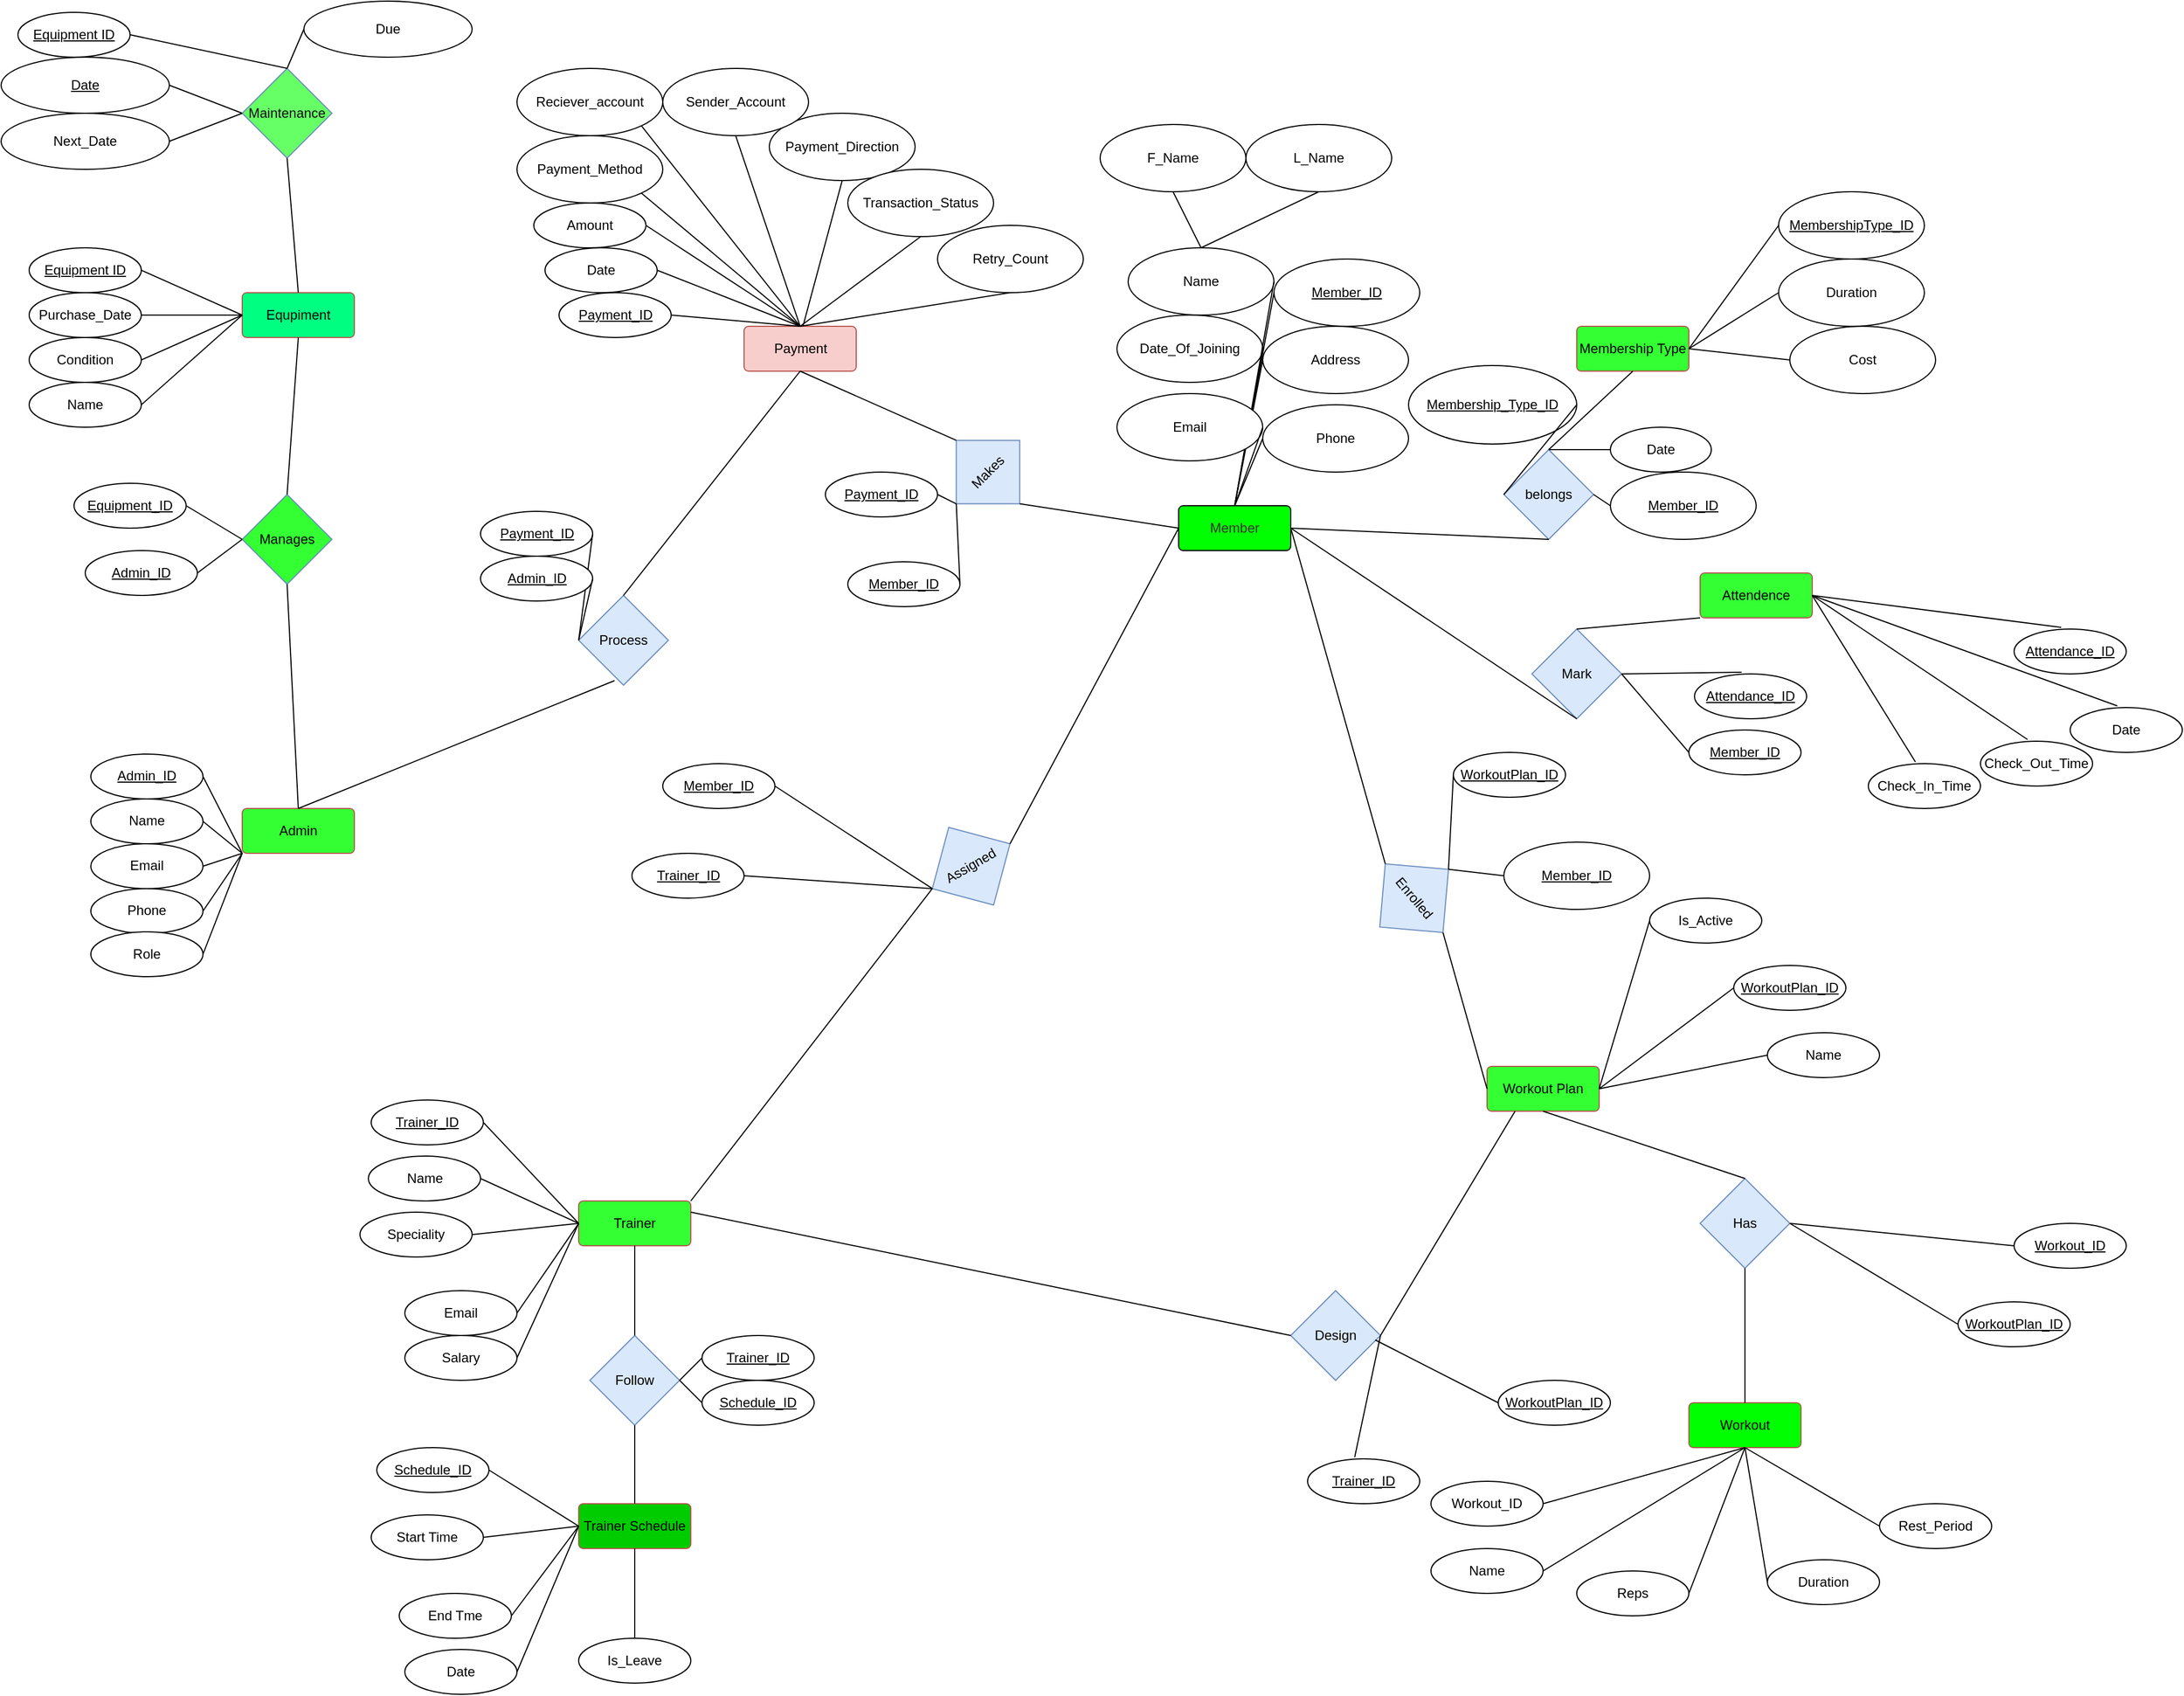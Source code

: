 <mxfile>
    <diagram name="Page-1" id="PiudxcxY21ZuL0DZgnnW">
        <mxGraphModel dx="3000" dy="2038" grid="1" gridSize="10" guides="1" tooltips="1" connect="1" arrows="1" fold="1" page="1" pageScale="1" pageWidth="850" pageHeight="1100" math="0" shadow="0">
            <root>
                <mxCell id="0"/>
                <mxCell id="1" parent="0"/>
                <mxCell id="1UJyBjq5cVFDZRbIYlk_-1" value="Admin" style="rounded=1;arcSize=10;whiteSpace=wrap;html=1;align=center;fillColor=#33FF33;strokeColor=#b85450;" parent="1" vertex="1">
                    <mxGeometry x="-540" y="310" width="100" height="40" as="geometry"/>
                </mxCell>
                <mxCell id="1UJyBjq5cVFDZRbIYlk_-6" value="&lt;font color=&quot;#3f3131&quot;&gt;Member&lt;/font&gt;" style="rounded=1;arcSize=10;whiteSpace=wrap;html=1;align=center;fillColor=#00FF00;strokeColor=#000000;" parent="1" vertex="1">
                    <mxGeometry x="295" y="40" width="100" height="40" as="geometry"/>
                </mxCell>
                <mxCell id="1UJyBjq5cVFDZRbIYlk_-7" value="Trainer" style="rounded=1;arcSize=10;whiteSpace=wrap;html=1;align=center;fillColor=#33FF33;strokeColor=#b85450;" parent="1" vertex="1">
                    <mxGeometry x="-240" y="660" width="100" height="40" as="geometry"/>
                </mxCell>
                <mxCell id="1UJyBjq5cVFDZRbIYlk_-8" value="Payment&lt;span style=&quot;color: rgba(0, 0, 0, 0); font-family: monospace; font-size: 0px; text-align: start; text-wrap: nowrap;&quot;&gt;%3CmxGraphModel%3E%3Croot%3E%3CmxCell%20id%3D%220%22%2F%3E%3CmxCell%20id%3D%221%22%20parent%3D%220%22%2F%3E%3CmxCell%20id%3D%222%22%20value%3D%22Member%22%20style%3D%22rounded%3D1%3BarcSize%3D10%3BwhiteSpace%3Dwrap%3Bhtml%3D1%3Balign%3Dcenter%3B%22%20vertex%3D%221%22%20parent%3D%221%22%3E%3CmxGeometry%20x%3D%22350%22%20y%3D%22200%22%20width%3D%22100%22%20height%3D%2240%22%20as%3D%22geometry%22%2F%3E%3C%2FmxCell%3E%3C%2Froot%3E%3C%2FmxGraphModel%3E&lt;/span&gt;" style="rounded=1;arcSize=10;whiteSpace=wrap;html=1;align=center;fillColor=#f8cecc;strokeColor=#b85450;" parent="1" vertex="1">
                    <mxGeometry x="-92.5" y="-120" width="100" height="40" as="geometry"/>
                </mxCell>
                <mxCell id="1UJyBjq5cVFDZRbIYlk_-9" value="Workout Plan" style="rounded=1;arcSize=10;whiteSpace=wrap;html=1;align=center;fillColor=#33FF33;strokeColor=#b85450;" parent="1" vertex="1">
                    <mxGeometry x="570" y="540" width="100" height="40" as="geometry"/>
                </mxCell>
                <mxCell id="1UJyBjq5cVFDZRbIYlk_-10" value="Workout" style="rounded=1;arcSize=10;whiteSpace=wrap;html=1;align=center;fillColor=#00FF00;strokeColor=#b85450;" parent="1" vertex="1">
                    <mxGeometry x="750" y="840" width="100" height="40" as="geometry"/>
                </mxCell>
                <mxCell id="1UJyBjq5cVFDZRbIYlk_-11" value="Membership Type" style="rounded=1;arcSize=10;whiteSpace=wrap;html=1;align=center;fillColor=#33FF33;strokeColor=#b85450;" parent="1" vertex="1">
                    <mxGeometry x="650" y="-120" width="100" height="40" as="geometry"/>
                </mxCell>
                <mxCell id="1UJyBjq5cVFDZRbIYlk_-13" value="&lt;font color=&quot;#050505&quot;&gt;Equpiment&lt;/font&gt;" style="rounded=1;arcSize=10;whiteSpace=wrap;html=1;align=center;fillColor=#00FF80;strokeColor=#b85450;" parent="1" vertex="1">
                    <mxGeometry x="-540" y="-150" width="100" height="40" as="geometry"/>
                </mxCell>
                <mxCell id="1UJyBjq5cVFDZRbIYlk_-14" value="Attendence" style="rounded=1;arcSize=10;whiteSpace=wrap;html=1;align=center;fillColor=#33FF33;strokeColor=#b85450;" parent="1" vertex="1">
                    <mxGeometry x="760" y="100" width="100" height="40" as="geometry"/>
                </mxCell>
                <mxCell id="1UJyBjq5cVFDZRbIYlk_-15" value="Trainer Schedule" style="rounded=1;arcSize=10;whiteSpace=wrap;html=1;align=center;fillColor=#00CC00;strokeColor=#b85450;" parent="1" vertex="1">
                    <mxGeometry x="-240" y="930" width="100" height="40" as="geometry"/>
                </mxCell>
                <mxCell id="v6D-0U67AB6QKfAhoeiV-9" value="belongs" style="rhombus;whiteSpace=wrap;html=1;fillColor=#dae8fc;strokeColor=#6c8ebf;" parent="1" vertex="1">
                    <mxGeometry x="585" y="-10" width="80" height="80" as="geometry"/>
                </mxCell>
                <mxCell id="v6D-0U67AB6QKfAhoeiV-12" value="" style="endArrow=none;html=1;rounded=0;entryX=0.5;entryY=1;entryDx=0;entryDy=0;exitX=1;exitY=0.5;exitDx=0;exitDy=0;" parent="1" source="1UJyBjq5cVFDZRbIYlk_-6" target="v6D-0U67AB6QKfAhoeiV-9" edge="1">
                    <mxGeometry width="50" height="50" relative="1" as="geometry">
                        <mxPoint x="420" y="200" as="sourcePoint"/>
                        <mxPoint x="470" y="150" as="targetPoint"/>
                    </mxGeometry>
                </mxCell>
                <mxCell id="v6D-0U67AB6QKfAhoeiV-13" value="" style="endArrow=none;html=1;rounded=0;entryX=0.5;entryY=1;entryDx=0;entryDy=0;exitX=0.5;exitY=0;exitDx=0;exitDy=0;" parent="1" source="v6D-0U67AB6QKfAhoeiV-9" target="1UJyBjq5cVFDZRbIYlk_-11" edge="1">
                    <mxGeometry width="50" height="50" relative="1" as="geometry">
                        <mxPoint x="660" y="60" as="sourcePoint"/>
                        <mxPoint x="400" y="130" as="targetPoint"/>
                    </mxGeometry>
                </mxCell>
                <mxCell id="v6D-0U67AB6QKfAhoeiV-18" value="Follow" style="rhombus;whiteSpace=wrap;html=1;fillColor=#dae8fc;strokeColor=#6c8ebf;" parent="1" vertex="1">
                    <mxGeometry x="-230" y="780" width="80" height="80" as="geometry"/>
                </mxCell>
                <mxCell id="v6D-0U67AB6QKfAhoeiV-19" value="Makes" style="rhombus;whiteSpace=wrap;html=1;direction=west;fillColor=#dae8fc;strokeColor=#6c8ebf;rotation=-45;" parent="1" vertex="1">
                    <mxGeometry x="85" y="-30" width="80" height="80" as="geometry"/>
                </mxCell>
                <mxCell id="v6D-0U67AB6QKfAhoeiV-20" value="Enrolled" style="rhombus;whiteSpace=wrap;html=1;fillColor=#dae8fc;strokeColor=#6c8ebf;rotation=50;" parent="1" vertex="1">
                    <mxGeometry x="465" y="350" width="80" height="80" as="geometry"/>
                </mxCell>
                <mxCell id="v6D-0U67AB6QKfAhoeiV-21" value="Mark" style="rhombus;whiteSpace=wrap;html=1;fillColor=#dae8fc;strokeColor=#6c8ebf;" parent="1" vertex="1">
                    <mxGeometry x="610" y="150" width="80" height="80" as="geometry"/>
                </mxCell>
                <mxCell id="v6D-0U67AB6QKfAhoeiV-22" value="Has" style="rhombus;whiteSpace=wrap;html=1;fillColor=#dae8fc;strokeColor=#6c8ebf;" parent="1" vertex="1">
                    <mxGeometry x="760" y="640" width="80" height="80" as="geometry"/>
                </mxCell>
                <mxCell id="v6D-0U67AB6QKfAhoeiV-24" value="Process" style="rhombus;whiteSpace=wrap;html=1;direction=north;fillColor=#dae8fc;strokeColor=#6c8ebf;" parent="1" vertex="1">
                    <mxGeometry x="-240" y="120" width="80" height="80" as="geometry"/>
                </mxCell>
                <mxCell id="v6D-0U67AB6QKfAhoeiV-29" value="" style="endArrow=none;html=1;rounded=0;entryX=0.05;entryY=0.4;entryDx=0;entryDy=0;entryPerimeter=0;exitX=0.5;exitY=0;exitDx=0;exitDy=0;" parent="1" source="1UJyBjq5cVFDZRbIYlk_-1" target="v6D-0U67AB6QKfAhoeiV-24" edge="1">
                    <mxGeometry relative="1" as="geometry">
                        <mxPoint x="340" y="360" as="sourcePoint"/>
                        <mxPoint x="500" y="360" as="targetPoint"/>
                    </mxGeometry>
                </mxCell>
                <mxCell id="v6D-0U67AB6QKfAhoeiV-31" value="" style="endArrow=none;html=1;rounded=0;exitX=0.5;exitY=1;exitDx=0;exitDy=0;entryX=1;entryY=0.5;entryDx=0;entryDy=0;" parent="1" source="1UJyBjq5cVFDZRbIYlk_-8" target="v6D-0U67AB6QKfAhoeiV-24" edge="1">
                    <mxGeometry relative="1" as="geometry">
                        <mxPoint x="200" y="240" as="sourcePoint"/>
                        <mxPoint x="260" y="240" as="targetPoint"/>
                    </mxGeometry>
                </mxCell>
                <mxCell id="v6D-0U67AB6QKfAhoeiV-35" value="" style="endArrow=none;html=1;rounded=0;exitX=1;exitY=0.5;exitDx=0;exitDy=0;entryX=0;entryY=0.5;entryDx=0;entryDy=0;" parent="1" source="1UJyBjq5cVFDZRbIYlk_-6" target="v6D-0U67AB6QKfAhoeiV-20" edge="1">
                    <mxGeometry relative="1" as="geometry">
                        <mxPoint x="220" y="260" as="sourcePoint"/>
                        <mxPoint x="480" y="300" as="targetPoint"/>
                    </mxGeometry>
                </mxCell>
                <mxCell id="v6D-0U67AB6QKfAhoeiV-37" value="" style="endArrow=none;html=1;rounded=0;exitX=0;exitY=0.5;exitDx=0;exitDy=0;entryX=1;entryY=0.5;entryDx=0;entryDy=0;" parent="1" source="1UJyBjq5cVFDZRbIYlk_-9" target="v6D-0U67AB6QKfAhoeiV-20" edge="1">
                    <mxGeometry relative="1" as="geometry">
                        <mxPoint x="230" y="270" as="sourcePoint"/>
                        <mxPoint x="580" y="250" as="targetPoint"/>
                    </mxGeometry>
                </mxCell>
                <mxCell id="v6D-0U67AB6QKfAhoeiV-43" value="" style="endArrow=none;html=1;rounded=0;exitX=0.5;exitY=1;exitDx=0;exitDy=0;entryX=0.5;entryY=0;entryDx=0;entryDy=0;" parent="1" source="1UJyBjq5cVFDZRbIYlk_-9" target="v6D-0U67AB6QKfAhoeiV-22" edge="1">
                    <mxGeometry relative="1" as="geometry">
                        <mxPoint x="240" y="280" as="sourcePoint"/>
                        <mxPoint x="300" y="280" as="targetPoint"/>
                    </mxGeometry>
                </mxCell>
                <mxCell id="v6D-0U67AB6QKfAhoeiV-45" value="" style="endArrow=none;html=1;rounded=0;exitX=0.5;exitY=0;exitDx=0;exitDy=0;entryX=0.5;entryY=1;entryDx=0;entryDy=0;" parent="1" source="1UJyBjq5cVFDZRbIYlk_-10" target="v6D-0U67AB6QKfAhoeiV-22" edge="1">
                    <mxGeometry relative="1" as="geometry">
                        <mxPoint x="250" y="290" as="sourcePoint"/>
                        <mxPoint x="310" y="290" as="targetPoint"/>
                    </mxGeometry>
                </mxCell>
                <mxCell id="v6D-0U67AB6QKfAhoeiV-47" value="" style="endArrow=none;html=1;rounded=0;exitX=0;exitY=0.5;exitDx=0;exitDy=0;entryX=0.5;entryY=0;entryDx=0;entryDy=0;" parent="1" source="1UJyBjq5cVFDZRbIYlk_-6" target="v6D-0U67AB6QKfAhoeiV-19" edge="1">
                    <mxGeometry relative="1" as="geometry">
                        <mxPoint x="260" y="300" as="sourcePoint"/>
                        <mxPoint x="320" y="300" as="targetPoint"/>
                    </mxGeometry>
                </mxCell>
                <mxCell id="v6D-0U67AB6QKfAhoeiV-49" value="" style="endArrow=none;html=1;rounded=0;entryX=0.5;entryY=1;entryDx=0;entryDy=0;exitX=0.5;exitY=1;exitDx=0;exitDy=0;" parent="1" source="1UJyBjq5cVFDZRbIYlk_-8" target="v6D-0U67AB6QKfAhoeiV-19" edge="1">
                    <mxGeometry relative="1" as="geometry">
                        <mxPoint x="50" y="10" as="sourcePoint"/>
                        <mxPoint x="330" y="310" as="targetPoint"/>
                    </mxGeometry>
                </mxCell>
                <mxCell id="v6D-0U67AB6QKfAhoeiV-51" value="" style="endArrow=none;html=1;rounded=0;exitX=1;exitY=0.5;exitDx=0;exitDy=0;entryX=0.5;entryY=1;entryDx=0;entryDy=0;" parent="1" source="1UJyBjq5cVFDZRbIYlk_-6" target="v6D-0U67AB6QKfAhoeiV-21" edge="1">
                    <mxGeometry relative="1" as="geometry">
                        <mxPoint x="280" y="320" as="sourcePoint"/>
                        <mxPoint x="340" y="320" as="targetPoint"/>
                    </mxGeometry>
                </mxCell>
                <mxCell id="v6D-0U67AB6QKfAhoeiV-53" value="" style="endArrow=none;html=1;rounded=0;exitX=0;exitY=1;exitDx=0;exitDy=0;entryX=0.5;entryY=0;entryDx=0;entryDy=0;" parent="1" source="1UJyBjq5cVFDZRbIYlk_-14" target="v6D-0U67AB6QKfAhoeiV-21" edge="1">
                    <mxGeometry relative="1" as="geometry">
                        <mxPoint x="290" y="330" as="sourcePoint"/>
                        <mxPoint x="350" y="330" as="targetPoint"/>
                    </mxGeometry>
                </mxCell>
                <mxCell id="v6D-0U67AB6QKfAhoeiV-65" value="" style="endArrow=none;html=1;rounded=0;exitX=0.5;exitY=0;exitDx=0;exitDy=0;entryX=0.5;entryY=1;entryDx=0;entryDy=0;" parent="1" source="v6D-0U67AB6QKfAhoeiV-18" target="1UJyBjq5cVFDZRbIYlk_-7" edge="1">
                    <mxGeometry relative="1" as="geometry">
                        <mxPoint x="30" y="370" as="sourcePoint"/>
                        <mxPoint x="190" y="370" as="targetPoint"/>
                    </mxGeometry>
                </mxCell>
                <mxCell id="v6D-0U67AB6QKfAhoeiV-66" value="" style="endArrow=none;html=1;rounded=0;exitX=0.5;exitY=0;exitDx=0;exitDy=0;entryX=0.5;entryY=1;entryDx=0;entryDy=0;" parent="1" source="1UJyBjq5cVFDZRbIYlk_-15" target="v6D-0U67AB6QKfAhoeiV-18" edge="1">
                    <mxGeometry relative="1" as="geometry">
                        <mxPoint x="40" y="380" as="sourcePoint"/>
                        <mxPoint x="200" y="380" as="targetPoint"/>
                    </mxGeometry>
                </mxCell>
                <mxCell id="v6D-0U67AB6QKfAhoeiV-68" value="Manages" style="rhombus;whiteSpace=wrap;html=1;fillColor=#33FF33;strokeColor=#6c8ebf;rotation=0;" parent="1" vertex="1">
                    <mxGeometry x="-540" y="30.0" width="80" height="80" as="geometry"/>
                </mxCell>
                <mxCell id="v6D-0U67AB6QKfAhoeiV-69" value="" style="endArrow=none;html=1;rounded=0;exitX=0.5;exitY=1;exitDx=0;exitDy=0;entryX=0.5;entryY=0;entryDx=0;entryDy=0;" parent="1" source="1UJyBjq5cVFDZRbIYlk_-13" target="v6D-0U67AB6QKfAhoeiV-68" edge="1">
                    <mxGeometry relative="1" as="geometry">
                        <mxPoint x="-80" y="-120" as="sourcePoint"/>
                        <mxPoint x="-360" y="8.52" as="targetPoint"/>
                    </mxGeometry>
                </mxCell>
                <mxCell id="v6D-0U67AB6QKfAhoeiV-70" value="" style="endArrow=none;html=1;rounded=0;entryX=0.5;entryY=1;entryDx=0;entryDy=0;exitX=0.5;exitY=0;exitDx=0;exitDy=0;" parent="1" source="1UJyBjq5cVFDZRbIYlk_-1" target="v6D-0U67AB6QKfAhoeiV-68" edge="1">
                    <mxGeometry relative="1" as="geometry">
                        <mxPoint x="100" y="250" as="sourcePoint"/>
                        <mxPoint x="150" y="70" as="targetPoint"/>
                    </mxGeometry>
                </mxCell>
                <mxCell id="v6D-0U67AB6QKfAhoeiV-71" value="Assigned" style="rhombus;whiteSpace=wrap;html=1;fillColor=#dae8fc;strokeColor=#6c8ebf;rotation=-30;direction=south;" parent="1" vertex="1">
                    <mxGeometry x="70" y="321.48" width="80" height="80" as="geometry"/>
                </mxCell>
                <mxCell id="v6D-0U67AB6QKfAhoeiV-72" value="" style="endArrow=none;html=1;rounded=0;exitX=0;exitY=0.5;exitDx=0;exitDy=0;entryX=0.5;entryY=0;entryDx=0;entryDy=0;" parent="1" source="1UJyBjq5cVFDZRbIYlk_-6" target="v6D-0U67AB6QKfAhoeiV-71" edge="1">
                    <mxGeometry relative="1" as="geometry">
                        <mxPoint x="210" y="260" as="sourcePoint"/>
                        <mxPoint x="270" y="370" as="targetPoint"/>
                    </mxGeometry>
                </mxCell>
                <mxCell id="v6D-0U67AB6QKfAhoeiV-73" value="" style="endArrow=none;html=1;rounded=0;exitX=1;exitY=0;exitDx=0;exitDy=0;entryX=0.5;entryY=1;entryDx=0;entryDy=0;" parent="1" source="1UJyBjq5cVFDZRbIYlk_-7" target="v6D-0U67AB6QKfAhoeiV-71" edge="1">
                    <mxGeometry relative="1" as="geometry">
                        <mxPoint x="230" y="560" as="sourcePoint"/>
                        <mxPoint x="280" y="380" as="targetPoint"/>
                    </mxGeometry>
                </mxCell>
                <mxCell id="v6D-0U67AB6QKfAhoeiV-76" value="Design" style="rhombus;whiteSpace=wrap;html=1;fillColor=#dae8fc;strokeColor=#6c8ebf;rotation=0;direction=south;" parent="1" vertex="1">
                    <mxGeometry x="395" y="740" width="80" height="80" as="geometry"/>
                </mxCell>
                <mxCell id="v6D-0U67AB6QKfAhoeiV-77" value="" style="endArrow=none;html=1;rounded=0;exitX=0.25;exitY=1;exitDx=0;exitDy=0;entryX=0.5;entryY=0;entryDx=0;entryDy=0;" parent="1" source="1UJyBjq5cVFDZRbIYlk_-9" target="v6D-0U67AB6QKfAhoeiV-76" edge="1">
                    <mxGeometry relative="1" as="geometry">
                        <mxPoint x="500" y="270" as="sourcePoint"/>
                        <mxPoint x="400" y="400" as="targetPoint"/>
                    </mxGeometry>
                </mxCell>
                <mxCell id="v6D-0U67AB6QKfAhoeiV-78" value="" style="endArrow=none;html=1;rounded=0;exitX=1;exitY=0.25;exitDx=0;exitDy=0;entryX=0.5;entryY=1;entryDx=0;entryDy=0;" parent="1" source="1UJyBjq5cVFDZRbIYlk_-7" target="v6D-0U67AB6QKfAhoeiV-76" edge="1">
                    <mxGeometry relative="1" as="geometry">
                        <mxPoint x="310" y="570" as="sourcePoint"/>
                        <mxPoint x="410" y="410" as="targetPoint"/>
                    </mxGeometry>
                </mxCell>
                <mxCell id="F13kggWCqsYXxIl8s9uE-4" value="Admin_ID" style="ellipse;whiteSpace=wrap;html=1;align=center;fontStyle=4" parent="1" vertex="1">
                    <mxGeometry x="-675" y="261.48" width="100" height="40" as="geometry"/>
                </mxCell>
                <mxCell id="F13kggWCqsYXxIl8s9uE-5" value="" style="endArrow=none;html=1;rounded=0;exitX=1;exitY=0.5;exitDx=0;exitDy=0;entryX=0;entryY=1;entryDx=0;entryDy=0;" parent="1" source="F13kggWCqsYXxIl8s9uE-4" target="1UJyBjq5cVFDZRbIYlk_-1" edge="1">
                    <mxGeometry width="50" height="50" relative="1" as="geometry">
                        <mxPoint x="-275" y="231.48" as="sourcePoint"/>
                        <mxPoint x="-445" y="251.48" as="targetPoint"/>
                    </mxGeometry>
                </mxCell>
                <mxCell id="F13kggWCqsYXxIl8s9uE-6" value="Name" style="ellipse;whiteSpace=wrap;html=1;align=center;" parent="1" vertex="1">
                    <mxGeometry x="-675" y="301.48" width="100" height="40" as="geometry"/>
                </mxCell>
                <mxCell id="F13kggWCqsYXxIl8s9uE-7" value="" style="endArrow=none;html=1;rounded=0;exitX=1;exitY=0.5;exitDx=0;exitDy=0;entryX=0;entryY=1;entryDx=0;entryDy=0;" parent="1" source="F13kggWCqsYXxIl8s9uE-6" target="1UJyBjq5cVFDZRbIYlk_-1" edge="1">
                    <mxGeometry width="50" height="50" relative="1" as="geometry">
                        <mxPoint x="-265" y="291.48" as="sourcePoint"/>
                        <mxPoint x="-435" y="311.48" as="targetPoint"/>
                    </mxGeometry>
                </mxCell>
                <mxCell id="F13kggWCqsYXxIl8s9uE-8" value="Email" style="ellipse;whiteSpace=wrap;html=1;align=center;" parent="1" vertex="1">
                    <mxGeometry x="-675" y="341.48" width="100" height="40" as="geometry"/>
                </mxCell>
                <mxCell id="F13kggWCqsYXxIl8s9uE-9" value="" style="endArrow=none;html=1;rounded=0;exitX=1;exitY=0.5;exitDx=0;exitDy=0;entryX=0;entryY=1;entryDx=0;entryDy=0;" parent="1" source="F13kggWCqsYXxIl8s9uE-8" target="1UJyBjq5cVFDZRbIYlk_-1" edge="1">
                    <mxGeometry width="50" height="50" relative="1" as="geometry">
                        <mxPoint x="-265" y="371.48" as="sourcePoint"/>
                        <mxPoint x="-435" y="391.48" as="targetPoint"/>
                    </mxGeometry>
                </mxCell>
                <mxCell id="F13kggWCqsYXxIl8s9uE-10" value="Phone" style="ellipse;whiteSpace=wrap;html=1;align=center;" parent="1" vertex="1">
                    <mxGeometry x="-675" y="381.48" width="100" height="40" as="geometry"/>
                </mxCell>
                <mxCell id="F13kggWCqsYXxIl8s9uE-11" value="" style="endArrow=none;html=1;rounded=0;exitX=1;exitY=0.5;exitDx=0;exitDy=0;entryX=0;entryY=1;entryDx=0;entryDy=0;" parent="1" source="F13kggWCqsYXxIl8s9uE-10" target="1UJyBjq5cVFDZRbIYlk_-1" edge="1">
                    <mxGeometry width="50" height="50" relative="1" as="geometry">
                        <mxPoint x="-265" y="431.48" as="sourcePoint"/>
                        <mxPoint x="-435" y="451.48" as="targetPoint"/>
                    </mxGeometry>
                </mxCell>
                <mxCell id="F13kggWCqsYXxIl8s9uE-12" value="Role" style="ellipse;whiteSpace=wrap;html=1;align=center;" parent="1" vertex="1">
                    <mxGeometry x="-675" y="420" width="100" height="40" as="geometry"/>
                </mxCell>
                <mxCell id="F13kggWCqsYXxIl8s9uE-13" value="" style="endArrow=none;html=1;rounded=0;exitX=1;exitY=0.5;exitDx=0;exitDy=0;entryX=0;entryY=1;entryDx=0;entryDy=0;" parent="1" source="F13kggWCqsYXxIl8s9uE-12" target="1UJyBjq5cVFDZRbIYlk_-1" edge="1">
                    <mxGeometry width="50" height="50" relative="1" as="geometry">
                        <mxPoint x="-275" y="501.48" as="sourcePoint"/>
                        <mxPoint x="-445" y="521.48" as="targetPoint"/>
                    </mxGeometry>
                </mxCell>
                <mxCell id="F13kggWCqsYXxIl8s9uE-14" value="Date" style="ellipse;whiteSpace=wrap;html=1;align=center;fontStyle=4" parent="1" vertex="1">
                    <mxGeometry x="-755" y="-360" width="150" height="50" as="geometry"/>
                </mxCell>
                <mxCell id="F13kggWCqsYXxIl8s9uE-15" value="" style="endArrow=none;html=1;rounded=0;exitX=1;exitY=0.5;exitDx=0;exitDy=0;entryX=0;entryY=0.5;entryDx=0;entryDy=0;" parent="1" source="F13kggWCqsYXxIl8s9uE-14" target="a_a00b4-tUk0evwlxTbd-73" edge="1">
                    <mxGeometry width="50" height="50" relative="1" as="geometry">
                        <mxPoint x="-390" y="-210" as="sourcePoint"/>
                        <mxPoint x="-600" y="-100" as="targetPoint"/>
                    </mxGeometry>
                </mxCell>
                <mxCell id="F13kggWCqsYXxIl8s9uE-16" value="Purchase_Date" style="ellipse;whiteSpace=wrap;html=1;align=center;" parent="1" vertex="1">
                    <mxGeometry x="-730" y="-150" width="100" height="40" as="geometry"/>
                </mxCell>
                <mxCell id="F13kggWCqsYXxIl8s9uE-17" value="" style="endArrow=none;html=1;rounded=0;exitX=1;exitY=0.5;exitDx=0;exitDy=0;entryX=0;entryY=0.5;entryDx=0;entryDy=0;" parent="1" source="F13kggWCqsYXxIl8s9uE-16" target="1UJyBjq5cVFDZRbIYlk_-13" edge="1">
                    <mxGeometry width="50" height="50" relative="1" as="geometry">
                        <mxPoint x="-380" y="-200" as="sourcePoint"/>
                        <mxPoint x="-560" y="-110" as="targetPoint"/>
                    </mxGeometry>
                </mxCell>
                <mxCell id="F13kggWCqsYXxIl8s9uE-18" value="Equipment ID" style="ellipse;whiteSpace=wrap;html=1;align=center;fontStyle=4" parent="1" vertex="1">
                    <mxGeometry x="-730" y="-190" width="100" height="40" as="geometry"/>
                </mxCell>
                <mxCell id="F13kggWCqsYXxIl8s9uE-19" value="" style="endArrow=none;html=1;rounded=0;exitX=1;exitY=0.5;exitDx=0;exitDy=0;entryX=0;entryY=0.5;entryDx=0;entryDy=0;" parent="1" source="F13kggWCqsYXxIl8s9uE-18" target="1UJyBjq5cVFDZRbIYlk_-13" edge="1">
                    <mxGeometry width="50" height="50" relative="1" as="geometry">
                        <mxPoint x="-370" y="-190" as="sourcePoint"/>
                        <mxPoint x="-600" y="-100" as="targetPoint"/>
                    </mxGeometry>
                </mxCell>
                <mxCell id="F13kggWCqsYXxIl8s9uE-20" value="Name" style="ellipse;whiteSpace=wrap;html=1;align=center;" parent="1" vertex="1">
                    <mxGeometry x="-730" y="-70" width="100" height="40" as="geometry"/>
                </mxCell>
                <mxCell id="F13kggWCqsYXxIl8s9uE-21" value="" style="endArrow=none;html=1;rounded=0;exitX=1;exitY=0.5;exitDx=0;exitDy=0;entryX=0;entryY=0.5;entryDx=0;entryDy=0;" parent="1" source="F13kggWCqsYXxIl8s9uE-20" target="1UJyBjq5cVFDZRbIYlk_-13" edge="1">
                    <mxGeometry width="50" height="50" relative="1" as="geometry">
                        <mxPoint x="-370" y="-120" as="sourcePoint"/>
                        <mxPoint x="-560" y="-110" as="targetPoint"/>
                    </mxGeometry>
                </mxCell>
                <mxCell id="F13kggWCqsYXxIl8s9uE-22" value="Condition" style="ellipse;whiteSpace=wrap;html=1;align=center;" parent="1" vertex="1">
                    <mxGeometry x="-730" y="-110" width="100" height="40" as="geometry"/>
                </mxCell>
                <mxCell id="F13kggWCqsYXxIl8s9uE-23" value="" style="endArrow=none;html=1;rounded=0;exitX=1;exitY=0.5;exitDx=0;exitDy=0;entryX=0;entryY=0.5;entryDx=0;entryDy=0;" parent="1" source="F13kggWCqsYXxIl8s9uE-22" target="1UJyBjq5cVFDZRbIYlk_-13" edge="1">
                    <mxGeometry width="50" height="50" relative="1" as="geometry">
                        <mxPoint x="-360" y="-110" as="sourcePoint"/>
                        <mxPoint x="-600" y="-100" as="targetPoint"/>
                    </mxGeometry>
                </mxCell>
                <mxCell id="F13kggWCqsYXxIl8s9uE-24" value="Trainer_ID" style="ellipse;whiteSpace=wrap;html=1;align=center;fontStyle=4" parent="1" vertex="1">
                    <mxGeometry x="-425" y="570" width="100" height="40" as="geometry"/>
                </mxCell>
                <mxCell id="F13kggWCqsYXxIl8s9uE-25" value="" style="endArrow=none;html=1;rounded=0;exitX=1;exitY=0.5;exitDx=0;exitDy=0;entryX=0;entryY=0.5;entryDx=0;entryDy=0;" parent="1" source="F13kggWCqsYXxIl8s9uE-24" target="1UJyBjq5cVFDZRbIYlk_-7" edge="1">
                    <mxGeometry width="50" height="50" relative="1" as="geometry">
                        <mxPoint x="-100" y="660" as="sourcePoint"/>
                        <mxPoint x="-210" y="530" as="targetPoint"/>
                    </mxGeometry>
                </mxCell>
                <mxCell id="F13kggWCqsYXxIl8s9uE-26" value="Name" style="ellipse;whiteSpace=wrap;html=1;align=center;" parent="1" vertex="1">
                    <mxGeometry x="-427.5" y="620" width="100" height="40" as="geometry"/>
                </mxCell>
                <mxCell id="F13kggWCqsYXxIl8s9uE-27" value="" style="endArrow=none;html=1;rounded=0;exitX=1;exitY=0.5;exitDx=0;exitDy=0;entryX=0;entryY=0.5;entryDx=0;entryDy=0;" parent="1" source="F13kggWCqsYXxIl8s9uE-26" target="1UJyBjq5cVFDZRbIYlk_-7" edge="1">
                    <mxGeometry width="50" height="50" relative="1" as="geometry">
                        <mxPoint x="-90" y="670" as="sourcePoint"/>
                        <mxPoint x="-230" y="690" as="targetPoint"/>
                    </mxGeometry>
                </mxCell>
                <mxCell id="F13kggWCqsYXxIl8s9uE-28" value="Speciality" style="ellipse;whiteSpace=wrap;html=1;align=center;" parent="1" vertex="1">
                    <mxGeometry x="-435" y="670" width="100" height="40" as="geometry"/>
                </mxCell>
                <mxCell id="F13kggWCqsYXxIl8s9uE-29" value="" style="endArrow=none;html=1;rounded=0;exitX=1;exitY=0.5;exitDx=0;exitDy=0;entryX=0;entryY=0.5;entryDx=0;entryDy=0;" parent="1" source="F13kggWCqsYXxIl8s9uE-28" target="1UJyBjq5cVFDZRbIYlk_-7" edge="1">
                    <mxGeometry width="50" height="50" relative="1" as="geometry">
                        <mxPoint x="-80" y="680" as="sourcePoint"/>
                        <mxPoint x="-220" y="700" as="targetPoint"/>
                    </mxGeometry>
                </mxCell>
                <mxCell id="F13kggWCqsYXxIl8s9uE-30" value="Email" style="ellipse;whiteSpace=wrap;html=1;align=center;" parent="1" vertex="1">
                    <mxGeometry x="-395" y="740" width="100" height="40" as="geometry"/>
                </mxCell>
                <mxCell id="F13kggWCqsYXxIl8s9uE-31" value="" style="endArrow=none;html=1;rounded=0;exitX=1;exitY=0.5;exitDx=0;exitDy=0;" parent="1" source="F13kggWCqsYXxIl8s9uE-30" edge="1">
                    <mxGeometry width="50" height="50" relative="1" as="geometry">
                        <mxPoint x="-110" y="770" as="sourcePoint"/>
                        <mxPoint x="-240" y="680" as="targetPoint"/>
                    </mxGeometry>
                </mxCell>
                <mxCell id="F13kggWCqsYXxIl8s9uE-32" value="Salary" style="ellipse;whiteSpace=wrap;html=1;align=center;" parent="1" vertex="1">
                    <mxGeometry x="-395" y="780" width="100" height="40" as="geometry"/>
                </mxCell>
                <mxCell id="F13kggWCqsYXxIl8s9uE-33" value="" style="endArrow=none;html=1;rounded=0;exitX=1;exitY=0.5;exitDx=0;exitDy=0;entryX=0;entryY=0.5;entryDx=0;entryDy=0;" parent="1" source="F13kggWCqsYXxIl8s9uE-32" target="1UJyBjq5cVFDZRbIYlk_-7" edge="1">
                    <mxGeometry width="50" height="50" relative="1" as="geometry">
                        <mxPoint x="-120" y="840" as="sourcePoint"/>
                        <mxPoint x="-260" y="860" as="targetPoint"/>
                    </mxGeometry>
                </mxCell>
                <mxCell id="F13kggWCqsYXxIl8s9uE-34" value="Schedule_ID" style="ellipse;whiteSpace=wrap;html=1;align=center;fontStyle=4" parent="1" vertex="1">
                    <mxGeometry x="-420" y="880" width="100" height="40" as="geometry"/>
                </mxCell>
                <mxCell id="F13kggWCqsYXxIl8s9uE-35" value="" style="endArrow=none;html=1;rounded=0;exitX=1;exitY=0.5;exitDx=0;exitDy=0;entryX=0;entryY=0.5;entryDx=0;entryDy=0;" parent="1" source="F13kggWCqsYXxIl8s9uE-34" edge="1">
                    <mxGeometry width="50" height="50" relative="1" as="geometry">
                        <mxPoint x="-100" y="930" as="sourcePoint"/>
                        <mxPoint x="-240" y="950" as="targetPoint"/>
                    </mxGeometry>
                </mxCell>
                <mxCell id="F13kggWCqsYXxIl8s9uE-38" value="Start Time" style="ellipse;whiteSpace=wrap;html=1;align=center;" parent="1" vertex="1">
                    <mxGeometry x="-425" y="940" width="100" height="40" as="geometry"/>
                </mxCell>
                <mxCell id="F13kggWCqsYXxIl8s9uE-39" value="" style="endArrow=none;html=1;rounded=0;exitX=1;exitY=0.5;exitDx=0;exitDy=0;" parent="1" source="F13kggWCqsYXxIl8s9uE-38" edge="1">
                    <mxGeometry width="50" height="50" relative="1" as="geometry">
                        <mxPoint x="-80" y="950" as="sourcePoint"/>
                        <mxPoint x="-240" y="950" as="targetPoint"/>
                    </mxGeometry>
                </mxCell>
                <mxCell id="F13kggWCqsYXxIl8s9uE-40" value="End Tme" style="ellipse;whiteSpace=wrap;html=1;align=center;" parent="1" vertex="1">
                    <mxGeometry x="-400" y="1010" width="100" height="40" as="geometry"/>
                </mxCell>
                <mxCell id="F13kggWCqsYXxIl8s9uE-41" value="" style="endArrow=none;html=1;rounded=0;exitX=1;exitY=0.5;exitDx=0;exitDy=0;entryX=0;entryY=0.5;entryDx=0;entryDy=0;" parent="1" source="F13kggWCqsYXxIl8s9uE-40" target="1UJyBjq5cVFDZRbIYlk_-15" edge="1">
                    <mxGeometry width="50" height="50" relative="1" as="geometry">
                        <mxPoint x="-70" y="960" as="sourcePoint"/>
                        <mxPoint x="-210" y="980" as="targetPoint"/>
                    </mxGeometry>
                </mxCell>
                <mxCell id="F13kggWCqsYXxIl8s9uE-42" value="Date" style="ellipse;whiteSpace=wrap;html=1;align=center;" parent="1" vertex="1">
                    <mxGeometry x="-395" y="1060" width="100" height="40" as="geometry"/>
                </mxCell>
                <mxCell id="F13kggWCqsYXxIl8s9uE-43" value="" style="endArrow=none;html=1;rounded=0;exitX=1;exitY=0.5;exitDx=0;exitDy=0;entryX=0;entryY=0.5;entryDx=0;entryDy=0;" parent="1" source="F13kggWCqsYXxIl8s9uE-42" target="1UJyBjq5cVFDZRbIYlk_-15" edge="1">
                    <mxGeometry width="50" height="50" relative="1" as="geometry">
                        <mxPoint x="-100" y="1020" as="sourcePoint"/>
                        <mxPoint x="-240" y="1040" as="targetPoint"/>
                    </mxGeometry>
                </mxCell>
                <mxCell id="F13kggWCqsYXxIl8s9uE-66" value="Workout_ID" style="ellipse;whiteSpace=wrap;html=1;align=center;" parent="1" vertex="1">
                    <mxGeometry x="520" y="910" width="100" height="40" as="geometry"/>
                </mxCell>
                <mxCell id="F13kggWCqsYXxIl8s9uE-67" value="" style="endArrow=none;html=1;rounded=0;exitX=1;exitY=0.5;exitDx=0;exitDy=0;entryX=0.5;entryY=1;entryDx=0;entryDy=0;" parent="1" source="F13kggWCqsYXxIl8s9uE-66" target="1UJyBjq5cVFDZRbIYlk_-10" edge="1">
                    <mxGeometry width="50" height="50" relative="1" as="geometry">
                        <mxPoint x="900" y="880" as="sourcePoint"/>
                        <mxPoint x="740" y="880" as="targetPoint"/>
                    </mxGeometry>
                </mxCell>
                <mxCell id="F13kggWCqsYXxIl8s9uE-68" value="Name" style="ellipse;whiteSpace=wrap;html=1;align=center;" parent="1" vertex="1">
                    <mxGeometry x="520" y="970" width="100" height="40" as="geometry"/>
                </mxCell>
                <mxCell id="F13kggWCqsYXxIl8s9uE-69" value="" style="endArrow=none;html=1;rounded=0;exitX=1;exitY=0.5;exitDx=0;exitDy=0;entryX=0.5;entryY=1;entryDx=0;entryDy=0;" parent="1" source="F13kggWCqsYXxIl8s9uE-68" target="1UJyBjq5cVFDZRbIYlk_-10" edge="1">
                    <mxGeometry width="50" height="50" relative="1" as="geometry">
                        <mxPoint x="910" y="890" as="sourcePoint"/>
                        <mxPoint x="740" y="880" as="targetPoint"/>
                    </mxGeometry>
                </mxCell>
                <mxCell id="F13kggWCqsYXxIl8s9uE-70" value="Reps" style="ellipse;whiteSpace=wrap;html=1;align=center;" parent="1" vertex="1">
                    <mxGeometry x="650" y="990" width="100" height="40" as="geometry"/>
                </mxCell>
                <mxCell id="F13kggWCqsYXxIl8s9uE-71" value="" style="endArrow=none;html=1;rounded=0;exitX=1;exitY=0.5;exitDx=0;exitDy=0;entryX=0.5;entryY=1;entryDx=0;entryDy=0;" parent="1" source="F13kggWCqsYXxIl8s9uE-70" target="1UJyBjq5cVFDZRbIYlk_-10" edge="1">
                    <mxGeometry width="50" height="50" relative="1" as="geometry">
                        <mxPoint x="880" y="950" as="sourcePoint"/>
                        <mxPoint x="740" y="880" as="targetPoint"/>
                        <Array as="points"/>
                    </mxGeometry>
                </mxCell>
                <mxCell id="F13kggWCqsYXxIl8s9uE-72" value="Duration" style="ellipse;whiteSpace=wrap;html=1;align=center;direction=west;" parent="1" vertex="1">
                    <mxGeometry x="820" y="980" width="100" height="40" as="geometry"/>
                </mxCell>
                <mxCell id="F13kggWCqsYXxIl8s9uE-73" value="" style="endArrow=none;html=1;rounded=0;exitX=1;exitY=0.5;exitDx=0;exitDy=0;entryX=0.5;entryY=1;entryDx=0;entryDy=0;" parent="1" source="F13kggWCqsYXxIl8s9uE-72" target="1UJyBjq5cVFDZRbIYlk_-10" edge="1">
                    <mxGeometry width="50" height="50" relative="1" as="geometry">
                        <mxPoint x="1100" y="950" as="sourcePoint"/>
                        <mxPoint x="940" y="950" as="targetPoint"/>
                    </mxGeometry>
                </mxCell>
                <mxCell id="F13kggWCqsYXxIl8s9uE-74" value="Rest_Period" style="ellipse;whiteSpace=wrap;html=1;align=center;direction=west;" parent="1" vertex="1">
                    <mxGeometry x="920" y="930" width="100" height="40" as="geometry"/>
                </mxCell>
                <mxCell id="F13kggWCqsYXxIl8s9uE-75" value="" style="endArrow=none;html=1;rounded=0;exitX=1;exitY=0.5;exitDx=0;exitDy=0;entryX=0.5;entryY=1;entryDx=0;entryDy=0;" parent="1" source="F13kggWCqsYXxIl8s9uE-74" target="1UJyBjq5cVFDZRbIYlk_-10" edge="1">
                    <mxGeometry width="50" height="50" relative="1" as="geometry">
                        <mxPoint x="1110" y="960" as="sourcePoint"/>
                        <mxPoint x="940" y="950" as="targetPoint"/>
                    </mxGeometry>
                </mxCell>
                <mxCell id="F13kggWCqsYXxIl8s9uE-78" value="Trainer_ID" style="ellipse;whiteSpace=wrap;html=1;align=center;fontStyle=4" parent="1" vertex="1">
                    <mxGeometry x="410" y="890" width="100" height="40" as="geometry"/>
                </mxCell>
                <mxCell id="F13kggWCqsYXxIl8s9uE-79" value="" style="endArrow=none;html=1;rounded=0;exitX=0.5;exitY=0;exitDx=0;exitDy=0;entryX=0.42;entryY=-0.037;entryDx=0;entryDy=0;entryPerimeter=0;" parent="1" source="v6D-0U67AB6QKfAhoeiV-76" target="F13kggWCqsYXxIl8s9uE-78" edge="1">
                    <mxGeometry width="50" height="50" relative="1" as="geometry">
                        <mxPoint x="107.5" y="1051.48" as="sourcePoint"/>
                        <mxPoint x="592.5" y="812.96" as="targetPoint"/>
                    </mxGeometry>
                </mxCell>
                <mxCell id="F13kggWCqsYXxIl8s9uE-84" value="WorkoutPlan_ID" style="ellipse;whiteSpace=wrap;html=1;align=center;fontStyle=4" parent="1" vertex="1">
                    <mxGeometry x="790" y="450" width="100" height="40" as="geometry"/>
                </mxCell>
                <mxCell id="F13kggWCqsYXxIl8s9uE-85" value="" style="endArrow=none;html=1;rounded=0;exitX=1;exitY=0.5;exitDx=0;exitDy=0;entryX=0;entryY=0.5;entryDx=0;entryDy=0;" parent="1" source="1UJyBjq5cVFDZRbIYlk_-9" target="F13kggWCqsYXxIl8s9uE-84" edge="1">
                    <mxGeometry width="50" height="50" relative="1" as="geometry">
                        <mxPoint x="950" y="370" as="sourcePoint"/>
                        <mxPoint x="1060" y="430" as="targetPoint"/>
                        <Array as="points"/>
                    </mxGeometry>
                </mxCell>
                <mxCell id="F13kggWCqsYXxIl8s9uE-86" value="Attendance_ID" style="ellipse;whiteSpace=wrap;html=1;align=center;fontStyle=4" parent="1" vertex="1">
                    <mxGeometry x="1040" y="150" width="100" height="40" as="geometry"/>
                </mxCell>
                <mxCell id="F13kggWCqsYXxIl8s9uE-87" value="" style="endArrow=none;html=1;rounded=0;entryX=0.42;entryY=-0.037;entryDx=0;entryDy=0;entryPerimeter=0;exitX=1;exitY=0.5;exitDx=0;exitDy=0;" parent="1" source="1UJyBjq5cVFDZRbIYlk_-14" target="F13kggWCqsYXxIl8s9uE-86" edge="1">
                    <mxGeometry width="50" height="50" relative="1" as="geometry">
                        <mxPoint x="900" y="160" as="sourcePoint"/>
                        <mxPoint x="980" y="191.48" as="targetPoint"/>
                    </mxGeometry>
                </mxCell>
                <mxCell id="F13kggWCqsYXxIl8s9uE-90" value="Date" style="ellipse;whiteSpace=wrap;html=1;align=center;" parent="1" vertex="1">
                    <mxGeometry x="1090" y="220" width="100" height="40" as="geometry"/>
                </mxCell>
                <mxCell id="F13kggWCqsYXxIl8s9uE-91" value="" style="endArrow=none;html=1;rounded=0;entryX=0.42;entryY=-0.037;entryDx=0;entryDy=0;entryPerimeter=0;exitX=1;exitY=0.5;exitDx=0;exitDy=0;" parent="1" source="1UJyBjq5cVFDZRbIYlk_-14" target="F13kggWCqsYXxIl8s9uE-90" edge="1">
                    <mxGeometry width="50" height="50" relative="1" as="geometry">
                        <mxPoint x="870" y="130" as="sourcePoint"/>
                        <mxPoint x="990" y="201.48" as="targetPoint"/>
                    </mxGeometry>
                </mxCell>
                <mxCell id="F13kggWCqsYXxIl8s9uE-94" value="Check_Out_Time" style="ellipse;whiteSpace=wrap;html=1;align=center;" parent="1" vertex="1">
                    <mxGeometry x="1010" y="250" width="100" height="40" as="geometry"/>
                </mxCell>
                <mxCell id="F13kggWCqsYXxIl8s9uE-95" value="" style="endArrow=none;html=1;rounded=0;entryX=0.42;entryY=-0.037;entryDx=0;entryDy=0;entryPerimeter=0;" parent="1" target="F13kggWCqsYXxIl8s9uE-94" edge="1">
                    <mxGeometry width="50" height="50" relative="1" as="geometry">
                        <mxPoint x="860" y="120" as="sourcePoint"/>
                        <mxPoint x="1010" y="221.48" as="targetPoint"/>
                    </mxGeometry>
                </mxCell>
                <mxCell id="F13kggWCqsYXxIl8s9uE-96" value="Check_In_Time" style="ellipse;whiteSpace=wrap;html=1;align=center;" parent="1" vertex="1">
                    <mxGeometry x="910" y="270" width="100" height="40" as="geometry"/>
                </mxCell>
                <mxCell id="F13kggWCqsYXxIl8s9uE-97" value="" style="endArrow=none;html=1;rounded=0;entryX=0.42;entryY=-0.037;entryDx=0;entryDy=0;entryPerimeter=0;" parent="1" target="F13kggWCqsYXxIl8s9uE-96" edge="1">
                    <mxGeometry width="50" height="50" relative="1" as="geometry">
                        <mxPoint x="860" y="120" as="sourcePoint"/>
                        <mxPoint x="930" y="281.48" as="targetPoint"/>
                    </mxGeometry>
                </mxCell>
                <mxCell id="F13kggWCqsYXxIl8s9uE-99" value="Date" style="ellipse;whiteSpace=wrap;html=1;align=center;" parent="1" vertex="1">
                    <mxGeometry x="-270" y="-190" width="100" height="40" as="geometry"/>
                </mxCell>
                <mxCell id="F13kggWCqsYXxIl8s9uE-100" value="" style="endArrow=none;html=1;rounded=0;exitX=1;exitY=0.5;exitDx=0;exitDy=0;entryX=0.5;entryY=0;entryDx=0;entryDy=0;" parent="1" source="F13kggWCqsYXxIl8s9uE-99" target="1UJyBjq5cVFDZRbIYlk_-8" edge="1">
                    <mxGeometry width="50" height="50" relative="1" as="geometry">
                        <mxPoint x="200" y="-320" as="sourcePoint"/>
                        <mxPoint x="70" y="-280" as="targetPoint"/>
                    </mxGeometry>
                </mxCell>
                <mxCell id="F13kggWCqsYXxIl8s9uE-101" value="Amount" style="ellipse;whiteSpace=wrap;html=1;align=center;direction=west;" parent="1" vertex="1">
                    <mxGeometry x="-280" y="-230" width="100" height="40" as="geometry"/>
                </mxCell>
                <mxCell id="F13kggWCqsYXxIl8s9uE-102" value="" style="endArrow=none;html=1;rounded=0;exitX=0;exitY=0.5;exitDx=0;exitDy=0;entryX=0.5;entryY=0;entryDx=0;entryDy=0;" parent="1" source="F13kggWCqsYXxIl8s9uE-101" target="1UJyBjq5cVFDZRbIYlk_-8" edge="1">
                    <mxGeometry width="50" height="50" relative="1" as="geometry">
                        <mxPoint x="210" y="-310" as="sourcePoint"/>
                        <mxPoint x="70" y="-280" as="targetPoint"/>
                    </mxGeometry>
                </mxCell>
                <mxCell id="F13kggWCqsYXxIl8s9uE-103" value="Payment_ID" style="ellipse;whiteSpace=wrap;html=1;align=center;fontStyle=4" parent="1" vertex="1">
                    <mxGeometry x="-257.5" y="-150" width="100" height="40" as="geometry"/>
                </mxCell>
                <mxCell id="F13kggWCqsYXxIl8s9uE-104" value="" style="endArrow=none;html=1;rounded=0;exitX=1;exitY=0.5;exitDx=0;exitDy=0;entryX=0.5;entryY=0;entryDx=0;entryDy=0;" parent="1" source="F13kggWCqsYXxIl8s9uE-103" target="1UJyBjq5cVFDZRbIYlk_-8" edge="1">
                    <mxGeometry width="50" height="50" relative="1" as="geometry">
                        <mxPoint x="210" y="-240" as="sourcePoint"/>
                        <mxPoint x="70" y="-280" as="targetPoint"/>
                    </mxGeometry>
                </mxCell>
                <mxCell id="F13kggWCqsYXxIl8s9uE-107" value="Payment_Method" style="ellipse;whiteSpace=wrap;html=1;align=center;direction=west;" parent="1" vertex="1">
                    <mxGeometry x="-295" y="-290" width="130" height="60" as="geometry"/>
                </mxCell>
                <mxCell id="F13kggWCqsYXxIl8s9uE-108" value="" style="endArrow=none;html=1;rounded=0;exitX=0;exitY=0;exitDx=0;exitDy=0;entryX=0.5;entryY=0;entryDx=0;entryDy=0;" parent="1" source="F13kggWCqsYXxIl8s9uE-107" target="1UJyBjq5cVFDZRbIYlk_-8" edge="1">
                    <mxGeometry width="50" height="50" relative="1" as="geometry">
                        <mxPoint x="310" y="-350" as="sourcePoint"/>
                        <mxPoint x="-22.5" y="-130" as="targetPoint"/>
                    </mxGeometry>
                </mxCell>
                <mxCell id="F13kggWCqsYXxIl8s9uE-109" value="Duration" style="ellipse;whiteSpace=wrap;html=1;align=center;direction=west;" parent="1" vertex="1">
                    <mxGeometry x="830" y="-180" width="130" height="60" as="geometry"/>
                </mxCell>
                <mxCell id="F13kggWCqsYXxIl8s9uE-110" value="" style="endArrow=none;html=1;rounded=0;exitX=1;exitY=0.5;exitDx=0;exitDy=0;entryX=1;entryY=0.5;entryDx=0;entryDy=0;" parent="1" source="F13kggWCqsYXxIl8s9uE-109" target="1UJyBjq5cVFDZRbIYlk_-11" edge="1">
                    <mxGeometry width="50" height="50" relative="1" as="geometry">
                        <mxPoint x="1062.5" y="-270" as="sourcePoint"/>
                        <mxPoint x="710" y="-40" as="targetPoint"/>
                    </mxGeometry>
                </mxCell>
                <mxCell id="F13kggWCqsYXxIl8s9uE-111" value="MembershipType_ID" style="ellipse;whiteSpace=wrap;html=1;align=center;direction=west;fontStyle=4" parent="1" vertex="1">
                    <mxGeometry x="830" y="-240" width="130" height="60" as="geometry"/>
                </mxCell>
                <mxCell id="F13kggWCqsYXxIl8s9uE-112" value="" style="endArrow=none;html=1;rounded=0;entryX=1;entryY=0.5;entryDx=0;entryDy=0;exitX=1;exitY=0.5;exitDx=0;exitDy=0;" parent="1" source="F13kggWCqsYXxIl8s9uE-111" target="1UJyBjq5cVFDZRbIYlk_-11" edge="1">
                    <mxGeometry width="50" height="50" relative="1" as="geometry">
                        <mxPoint x="977.5" y="-350" as="sourcePoint"/>
                        <mxPoint x="625" y="-120" as="targetPoint"/>
                    </mxGeometry>
                </mxCell>
                <mxCell id="F13kggWCqsYXxIl8s9uE-115" value="Cost" style="ellipse;whiteSpace=wrap;html=1;align=center;direction=west;" parent="1" vertex="1">
                    <mxGeometry x="840" y="-120" width="130" height="60" as="geometry"/>
                </mxCell>
                <mxCell id="F13kggWCqsYXxIl8s9uE-116" value="" style="endArrow=none;html=1;rounded=0;exitX=1;exitY=0.5;exitDx=0;exitDy=0;entryX=1;entryY=0.5;entryDx=0;entryDy=0;" parent="1" source="F13kggWCqsYXxIl8s9uE-115" target="1UJyBjq5cVFDZRbIYlk_-11" edge="1">
                    <mxGeometry width="50" height="50" relative="1" as="geometry">
                        <mxPoint x="1067.5" y="-200" as="sourcePoint"/>
                        <mxPoint x="715" y="30" as="targetPoint"/>
                    </mxGeometry>
                </mxCell>
                <mxCell id="F13kggWCqsYXxIl8s9uE-117" value="Address" style="ellipse;whiteSpace=wrap;html=1;align=center;direction=west;" parent="1" vertex="1">
                    <mxGeometry x="370" y="-120" width="130" height="60" as="geometry"/>
                </mxCell>
                <mxCell id="F13kggWCqsYXxIl8s9uE-118" value="" style="endArrow=none;html=1;rounded=0;exitX=1;exitY=0.5;exitDx=0;exitDy=0;entryX=0.5;entryY=0;entryDx=0;entryDy=0;" parent="1" source="F13kggWCqsYXxIl8s9uE-117" target="1UJyBjq5cVFDZRbIYlk_-6" edge="1">
                    <mxGeometry width="50" height="50" relative="1" as="geometry">
                        <mxPoint x="682.5" y="-230" as="sourcePoint"/>
                        <mxPoint x="350" y="50" as="targetPoint"/>
                    </mxGeometry>
                </mxCell>
                <mxCell id="F13kggWCqsYXxIl8s9uE-119" value="Member_ID" style="ellipse;whiteSpace=wrap;html=1;align=center;direction=west;fontStyle=4" parent="1" vertex="1">
                    <mxGeometry x="380" y="-180" width="130" height="60" as="geometry"/>
                </mxCell>
                <mxCell id="F13kggWCqsYXxIl8s9uE-120" value="" style="endArrow=none;html=1;rounded=0;exitX=1;exitY=0.5;exitDx=0;exitDy=0;entryX=0.5;entryY=0;entryDx=0;entryDy=0;" parent="1" source="F13kggWCqsYXxIl8s9uE-119" target="1UJyBjq5cVFDZRbIYlk_-6" edge="1">
                    <mxGeometry width="50" height="50" relative="1" as="geometry">
                        <mxPoint x="642.5" y="-260" as="sourcePoint"/>
                        <mxPoint x="390" y="-10" as="targetPoint"/>
                    </mxGeometry>
                </mxCell>
                <mxCell id="F13kggWCqsYXxIl8s9uE-121" value="Phone" style="ellipse;whiteSpace=wrap;html=1;align=center;direction=west;" parent="1" vertex="1">
                    <mxGeometry x="370" y="-50" width="130" height="60" as="geometry"/>
                </mxCell>
                <mxCell id="F13kggWCqsYXxIl8s9uE-122" value="" style="endArrow=none;html=1;rounded=0;exitX=1;exitY=0.5;exitDx=0;exitDy=0;entryX=0.5;entryY=0;entryDx=0;entryDy=0;" parent="1" source="F13kggWCqsYXxIl8s9uE-121" target="1UJyBjq5cVFDZRbIYlk_-6" edge="1">
                    <mxGeometry width="50" height="50" relative="1" as="geometry">
                        <mxPoint x="687.5" y="-160" as="sourcePoint"/>
                        <mxPoint x="360" y="100" as="targetPoint"/>
                    </mxGeometry>
                </mxCell>
                <mxCell id="F13kggWCqsYXxIl8s9uE-123" value="Date_Of_Joining" style="ellipse;whiteSpace=wrap;html=1;align=center;direction=east;" parent="1" vertex="1">
                    <mxGeometry x="240" y="-130" width="130" height="60" as="geometry"/>
                </mxCell>
                <mxCell id="F13kggWCqsYXxIl8s9uE-124" value="" style="endArrow=none;html=1;rounded=0;exitX=1;exitY=0.5;exitDx=0;exitDy=0;entryX=0.5;entryY=0;entryDx=0;entryDy=0;" parent="1" source="F13kggWCqsYXxIl8s9uE-123" target="1UJyBjq5cVFDZRbIYlk_-6" edge="1">
                    <mxGeometry width="50" height="50" relative="1" as="geometry">
                        <mxPoint x="462.5" y="-225" as="sourcePoint"/>
                        <mxPoint x="170" y="-5" as="targetPoint"/>
                    </mxGeometry>
                </mxCell>
                <mxCell id="F13kggWCqsYXxIl8s9uE-125" value="Name" style="ellipse;whiteSpace=wrap;html=1;align=center;direction=east;" parent="1" vertex="1">
                    <mxGeometry x="250" y="-190" width="130" height="60" as="geometry"/>
                </mxCell>
                <mxCell id="F13kggWCqsYXxIl8s9uE-126" value="" style="endArrow=none;html=1;rounded=0;exitX=1;exitY=0.5;exitDx=0;exitDy=0;entryX=0.5;entryY=0;entryDx=0;entryDy=0;" parent="1" source="F13kggWCqsYXxIl8s9uE-125" target="1UJyBjq5cVFDZRbIYlk_-6" edge="1">
                    <mxGeometry width="50" height="50" relative="1" as="geometry">
                        <mxPoint x="422.5" y="-255" as="sourcePoint"/>
                        <mxPoint x="170" y="-5" as="targetPoint"/>
                    </mxGeometry>
                </mxCell>
                <mxCell id="F13kggWCqsYXxIl8s9uE-127" value="Email" style="ellipse;whiteSpace=wrap;html=1;align=center;direction=east;" parent="1" vertex="1">
                    <mxGeometry x="240" y="-60" width="130" height="60" as="geometry"/>
                </mxCell>
                <mxCell id="F13kggWCqsYXxIl8s9uE-128" value="" style="endArrow=none;html=1;rounded=0;exitX=1;exitY=0.5;exitDx=0;exitDy=0;entryX=0.5;entryY=0;entryDx=0;entryDy=0;" parent="1" source="F13kggWCqsYXxIl8s9uE-127" target="1UJyBjq5cVFDZRbIYlk_-6" edge="1">
                    <mxGeometry width="50" height="50" relative="1" as="geometry">
                        <mxPoint x="467.5" y="-155" as="sourcePoint"/>
                        <mxPoint x="170" y="-5" as="targetPoint"/>
                    </mxGeometry>
                </mxCell>
                <mxCell id="F13kggWCqsYXxIl8s9uE-129" value="Membership_Type_ID" style="ellipse;whiteSpace=wrap;html=1;align=center;direction=west;fontStyle=4" parent="1" vertex="1">
                    <mxGeometry x="500" y="-85" width="150" height="70" as="geometry"/>
                </mxCell>
                <mxCell id="F13kggWCqsYXxIl8s9uE-130" value="" style="endArrow=none;html=1;rounded=0;exitX=0;exitY=0.5;exitDx=0;exitDy=0;entryX=0;entryY=0.5;entryDx=0;entryDy=0;" parent="1" source="F13kggWCqsYXxIl8s9uE-129" target="v6D-0U67AB6QKfAhoeiV-9" edge="1">
                    <mxGeometry width="50" height="50" relative="1" as="geometry">
                        <mxPoint x="672.5" y="-110" as="sourcePoint"/>
                        <mxPoint x="360" y="100" as="targetPoint"/>
                    </mxGeometry>
                </mxCell>
                <mxCell id="a_a00b4-tUk0evwlxTbd-1" value="Admin_ID" style="ellipse;whiteSpace=wrap;html=1;align=center;fontStyle=4" parent="1" vertex="1">
                    <mxGeometry x="-680" y="80" width="100" height="40" as="geometry"/>
                </mxCell>
                <mxCell id="a_a00b4-tUk0evwlxTbd-5" value="Equipment_ID" style="ellipse;whiteSpace=wrap;html=1;align=center;fontStyle=4" parent="1" vertex="1">
                    <mxGeometry x="-690" y="20" width="100" height="40" as="geometry"/>
                </mxCell>
                <mxCell id="a_a00b4-tUk0evwlxTbd-6" value="" style="endArrow=none;html=1;rounded=0;exitX=1;exitY=0.5;exitDx=0;exitDy=0;entryX=0;entryY=0.5;entryDx=0;entryDy=0;" parent="1" source="a_a00b4-tUk0evwlxTbd-5" target="v6D-0U67AB6QKfAhoeiV-68" edge="1">
                    <mxGeometry width="50" height="50" relative="1" as="geometry">
                        <mxPoint x="-345" y="5" as="sourcePoint"/>
                        <mxPoint x="-500" y="54" as="targetPoint"/>
                    </mxGeometry>
                </mxCell>
                <mxCell id="a_a00b4-tUk0evwlxTbd-7" value="Member_ID" style="ellipse;whiteSpace=wrap;html=1;align=center;fontStyle=4" parent="1" vertex="1">
                    <mxGeometry x="-7.105e-15" y="90" width="100" height="40" as="geometry"/>
                </mxCell>
                <mxCell id="a_a00b4-tUk0evwlxTbd-8" value="" style="endArrow=none;html=1;rounded=0;exitX=1;exitY=0.5;exitDx=0;exitDy=0;entryX=1;entryY=0.5;entryDx=0;entryDy=0;" parent="1" source="a_a00b4-tUk0evwlxTbd-7" target="v6D-0U67AB6QKfAhoeiV-19" edge="1">
                    <mxGeometry width="50" height="50" relative="1" as="geometry">
                        <mxPoint x="379.82" y="120" as="sourcePoint"/>
                        <mxPoint x="230.179" y="450" as="targetPoint"/>
                    </mxGeometry>
                </mxCell>
                <mxCell id="a_a00b4-tUk0evwlxTbd-9" value="Payment_ID" style="ellipse;whiteSpace=wrap;html=1;align=center;fontStyle=4" parent="1" vertex="1">
                    <mxGeometry x="-20" y="10" width="100" height="40" as="geometry"/>
                </mxCell>
                <mxCell id="a_a00b4-tUk0evwlxTbd-10" value="" style="endArrow=none;html=1;rounded=0;exitX=1;exitY=0.5;exitDx=0;exitDy=0;entryX=1;entryY=0.5;entryDx=0;entryDy=0;" parent="1" source="a_a00b4-tUk0evwlxTbd-9" target="v6D-0U67AB6QKfAhoeiV-19" edge="1">
                    <mxGeometry width="50" height="50" relative="1" as="geometry">
                        <mxPoint x="336" y="-40" as="sourcePoint"/>
                        <mxPoint x="84" y="80" as="targetPoint"/>
                    </mxGeometry>
                </mxCell>
                <mxCell id="a_a00b4-tUk0evwlxTbd-11" value="&lt;u&gt;Member_ID&lt;/u&gt;" style="ellipse;whiteSpace=wrap;html=1;align=center;" parent="1" vertex="1">
                    <mxGeometry x="-165" y="270" width="100" height="40" as="geometry"/>
                </mxCell>
                <mxCell id="a_a00b4-tUk0evwlxTbd-12" value="" style="endArrow=none;html=1;rounded=0;exitX=1;exitY=0.5;exitDx=0;exitDy=0;entryX=0.5;entryY=1;entryDx=0;entryDy=0;" parent="1" source="a_a00b4-tUk0evwlxTbd-11" target="v6D-0U67AB6QKfAhoeiV-71" edge="1">
                    <mxGeometry width="50" height="50" relative="1" as="geometry">
                        <mxPoint x="130" y="420" as="sourcePoint"/>
                        <mxPoint y="410" as="targetPoint"/>
                    </mxGeometry>
                </mxCell>
                <mxCell id="a_a00b4-tUk0evwlxTbd-13" value="Trainer_ID" style="ellipse;whiteSpace=wrap;html=1;align=center;fontStyle=4" parent="1" vertex="1">
                    <mxGeometry x="-192.5" y="350" width="100" height="40" as="geometry"/>
                </mxCell>
                <mxCell id="a_a00b4-tUk0evwlxTbd-14" value="" style="endArrow=none;html=1;rounded=0;exitX=1;exitY=0.5;exitDx=0;exitDy=0;entryX=0.5;entryY=1;entryDx=0;entryDy=0;" parent="1" source="a_a00b4-tUk0evwlxTbd-13" target="v6D-0U67AB6QKfAhoeiV-71" edge="1">
                    <mxGeometry width="50" height="50" relative="1" as="geometry">
                        <mxPoint x="130" y="553.52" as="sourcePoint"/>
                        <mxPoint x="-10" y="573.52" as="targetPoint"/>
                    </mxGeometry>
                </mxCell>
                <mxCell id="a_a00b4-tUk0evwlxTbd-15" value="Trainer_ID" style="ellipse;whiteSpace=wrap;html=1;align=center;fontStyle=4" parent="1" vertex="1">
                    <mxGeometry x="-130" y="780" width="100" height="40" as="geometry"/>
                </mxCell>
                <mxCell id="a_a00b4-tUk0evwlxTbd-16" value="" style="endArrow=none;html=1;rounded=0;exitX=0;exitY=0.5;exitDx=0;exitDy=0;entryX=1;entryY=0.5;entryDx=0;entryDy=0;" parent="1" source="a_a00b4-tUk0evwlxTbd-15" target="v6D-0U67AB6QKfAhoeiV-18" edge="1">
                    <mxGeometry width="50" height="50" relative="1" as="geometry">
                        <mxPoint x="190" y="830" as="sourcePoint"/>
                        <mxPoint x="50" y="850" as="targetPoint"/>
                    </mxGeometry>
                </mxCell>
                <mxCell id="a_a00b4-tUk0evwlxTbd-18" value="Schedule_ID" style="ellipse;whiteSpace=wrap;html=1;align=center;fontStyle=4" parent="1" vertex="1">
                    <mxGeometry x="-130" y="820" width="100" height="40" as="geometry"/>
                </mxCell>
                <mxCell id="a_a00b4-tUk0evwlxTbd-19" value="" style="endArrow=none;html=1;rounded=0;exitX=0;exitY=0.5;exitDx=0;exitDy=0;entryX=1;entryY=0.5;entryDx=0;entryDy=0;" parent="1" source="a_a00b4-tUk0evwlxTbd-18" target="v6D-0U67AB6QKfAhoeiV-18" edge="1">
                    <mxGeometry width="50" height="50" relative="1" as="geometry">
                        <mxPoint x="220" y="850" as="sourcePoint"/>
                        <mxPoint x="80" y="870" as="targetPoint"/>
                    </mxGeometry>
                </mxCell>
                <mxCell id="a_a00b4-tUk0evwlxTbd-21" value="" style="endArrow=none;html=1;rounded=0;exitX=1;exitY=0.5;exitDx=0;exitDy=0;entryX=0;entryY=0.5;entryDx=0;entryDy=0;" parent="1" source="a_a00b4-tUk0evwlxTbd-1" target="v6D-0U67AB6QKfAhoeiV-68" edge="1">
                    <mxGeometry width="50" height="50" relative="1" as="geometry">
                        <mxPoint x="-550" y="115" as="sourcePoint"/>
                        <mxPoint x="-460" y="135" as="targetPoint"/>
                    </mxGeometry>
                </mxCell>
                <mxCell id="a_a00b4-tUk0evwlxTbd-22" value="Payment_ID" style="ellipse;whiteSpace=wrap;html=1;align=center;fontStyle=4" parent="1" vertex="1">
                    <mxGeometry x="-327.5" y="45" width="100" height="40" as="geometry"/>
                </mxCell>
                <mxCell id="a_a00b4-tUk0evwlxTbd-23" value="" style="endArrow=none;html=1;rounded=0;exitX=1;exitY=0.5;exitDx=0;exitDy=0;entryX=0.5;entryY=0;entryDx=0;entryDy=0;" parent="1" source="a_a00b4-tUk0evwlxTbd-22" target="v6D-0U67AB6QKfAhoeiV-24" edge="1">
                    <mxGeometry width="50" height="50" relative="1" as="geometry">
                        <mxPoint x="39.5" y="-55" as="sourcePoint"/>
                        <mxPoint x="-212.5" y="65" as="targetPoint"/>
                    </mxGeometry>
                </mxCell>
                <mxCell id="a_a00b4-tUk0evwlxTbd-24" value="Admin_ID" style="ellipse;whiteSpace=wrap;html=1;align=center;fontStyle=4" parent="1" vertex="1">
                    <mxGeometry x="-327.5" y="85.0" width="100" height="40" as="geometry"/>
                </mxCell>
                <mxCell id="a_a00b4-tUk0evwlxTbd-25" value="" style="endArrow=none;html=1;rounded=0;exitX=1;exitY=0.5;exitDx=0;exitDy=0;entryX=0.5;entryY=0;entryDx=0;entryDy=0;" parent="1" source="a_a00b4-tUk0evwlxTbd-24" target="v6D-0U67AB6QKfAhoeiV-24" edge="1">
                    <mxGeometry width="50" height="50" relative="1" as="geometry">
                        <mxPoint x="37.5" y="93.52" as="sourcePoint"/>
                        <mxPoint x="-72.5" y="233.52" as="targetPoint"/>
                    </mxGeometry>
                </mxCell>
                <mxCell id="a_a00b4-tUk0evwlxTbd-26" value="Reciever_account" style="ellipse;whiteSpace=wrap;html=1;align=center;direction=west;" parent="1" vertex="1">
                    <mxGeometry x="-295" y="-350" width="130" height="60" as="geometry"/>
                </mxCell>
                <mxCell id="a_a00b4-tUk0evwlxTbd-27" value="" style="endArrow=none;html=1;rounded=0;exitX=0;exitY=0;exitDx=0;exitDy=0;entryX=0.5;entryY=0;entryDx=0;entryDy=0;" parent="1" source="a_a00b4-tUk0evwlxTbd-26" target="1UJyBjq5cVFDZRbIYlk_-8" edge="1">
                    <mxGeometry width="50" height="50" relative="1" as="geometry">
                        <mxPoint x="320" y="-340" as="sourcePoint"/>
                        <mxPoint x="-40" y="-130" as="targetPoint"/>
                    </mxGeometry>
                </mxCell>
                <mxCell id="a_a00b4-tUk0evwlxTbd-28" value="Payment_Direction" style="ellipse;whiteSpace=wrap;html=1;align=center;direction=west;" parent="1" vertex="1">
                    <mxGeometry x="-70" y="-310" width="130" height="60" as="geometry"/>
                </mxCell>
                <mxCell id="a_a00b4-tUk0evwlxTbd-29" value="" style="endArrow=none;html=1;rounded=0;exitX=0.5;exitY=0;exitDx=0;exitDy=0;" parent="1" source="a_a00b4-tUk0evwlxTbd-28" edge="1">
                    <mxGeometry width="50" height="50" relative="1" as="geometry">
                        <mxPoint x="330" y="-330" as="sourcePoint"/>
                        <mxPoint x="-40" y="-120" as="targetPoint"/>
                    </mxGeometry>
                </mxCell>
                <mxCell id="a_a00b4-tUk0evwlxTbd-30" value="Sender_Account" style="ellipse;whiteSpace=wrap;html=1;align=center;direction=west;" parent="1" vertex="1">
                    <mxGeometry x="-165" y="-350" width="130" height="60" as="geometry"/>
                </mxCell>
                <mxCell id="a_a00b4-tUk0evwlxTbd-31" value="" style="endArrow=none;html=1;rounded=0;exitX=0.5;exitY=0;exitDx=0;exitDy=0;entryX=0.5;entryY=0;entryDx=0;entryDy=0;" parent="1" source="a_a00b4-tUk0evwlxTbd-30" target="1UJyBjq5cVFDZRbIYlk_-8" edge="1">
                    <mxGeometry width="50" height="50" relative="1" as="geometry">
                        <mxPoint x="500" y="-360" as="sourcePoint"/>
                        <mxPoint x="148" y="-130" as="targetPoint"/>
                    </mxGeometry>
                </mxCell>
                <mxCell id="a_a00b4-tUk0evwlxTbd-32" value="F_Name" style="ellipse;whiteSpace=wrap;html=1;align=center;direction=east;" parent="1" vertex="1">
                    <mxGeometry x="225" y="-300" width="130" height="60" as="geometry"/>
                </mxCell>
                <mxCell id="a_a00b4-tUk0evwlxTbd-34" value="" style="endArrow=none;html=1;rounded=0;entryX=0.5;entryY=1;entryDx=0;entryDy=0;exitX=0.5;exitY=0;exitDx=0;exitDy=0;" parent="1" source="F13kggWCqsYXxIl8s9uE-125" target="a_a00b4-tUk0evwlxTbd-32" edge="1">
                    <mxGeometry width="50" height="50" relative="1" as="geometry">
                        <mxPoint x="160" y="-80" as="sourcePoint"/>
                        <mxPoint x="210" y="-130" as="targetPoint"/>
                        <Array as="points"/>
                    </mxGeometry>
                </mxCell>
                <mxCell id="a_a00b4-tUk0evwlxTbd-35" value="L_Name" style="ellipse;whiteSpace=wrap;html=1;align=center;direction=east;" parent="1" vertex="1">
                    <mxGeometry x="355" y="-300" width="130" height="60" as="geometry"/>
                </mxCell>
                <mxCell id="a_a00b4-tUk0evwlxTbd-36" value="" style="endArrow=none;html=1;rounded=0;entryX=0.5;entryY=1;entryDx=0;entryDy=0;exitX=0.5;exitY=0;exitDx=0;exitDy=0;" parent="1" source="F13kggWCqsYXxIl8s9uE-125" target="a_a00b4-tUk0evwlxTbd-35" edge="1">
                    <mxGeometry width="50" height="50" relative="1" as="geometry">
                        <mxPoint x="340" y="-250" as="sourcePoint"/>
                        <mxPoint x="220" y="-120" as="targetPoint"/>
                        <Array as="points"/>
                    </mxGeometry>
                </mxCell>
                <mxCell id="a_a00b4-tUk0evwlxTbd-40" value="Member_ID" style="ellipse;whiteSpace=wrap;html=1;align=center;direction=west;fontStyle=4" parent="1" vertex="1">
                    <mxGeometry x="680" y="10" width="130" height="60" as="geometry"/>
                </mxCell>
                <mxCell id="a_a00b4-tUk0evwlxTbd-41" value="" style="endArrow=none;html=1;rounded=0;exitX=1;exitY=0.5;exitDx=0;exitDy=0;entryX=1;entryY=0.5;entryDx=0;entryDy=0;" parent="1" source="a_a00b4-tUk0evwlxTbd-40" target="v6D-0U67AB6QKfAhoeiV-9" edge="1">
                    <mxGeometry width="50" height="50" relative="1" as="geometry">
                        <mxPoint x="970" y="30" as="sourcePoint"/>
                        <mxPoint x="687.5" y="390" as="targetPoint"/>
                    </mxGeometry>
                </mxCell>
                <mxCell id="a_a00b4-tUk0evwlxTbd-42" value="Member_ID" style="ellipse;whiteSpace=wrap;html=1;align=center;fontStyle=4" parent="1" vertex="1">
                    <mxGeometry x="750" y="240" width="100" height="40" as="geometry"/>
                </mxCell>
                <mxCell id="a_a00b4-tUk0evwlxTbd-43" value="" style="endArrow=none;html=1;rounded=0;entryX=0;entryY=0.5;entryDx=0;entryDy=0;exitX=1;exitY=0.5;exitDx=0;exitDy=0;" parent="1" source="v6D-0U67AB6QKfAhoeiV-21" target="a_a00b4-tUk0evwlxTbd-42" edge="1">
                    <mxGeometry width="50" height="50" relative="1" as="geometry">
                        <mxPoint x="492.5" y="390" as="sourcePoint"/>
                        <mxPoint x="852.5" y="260" as="targetPoint"/>
                    </mxGeometry>
                </mxCell>
                <mxCell id="a_a00b4-tUk0evwlxTbd-44" value="Attendance_ID" style="ellipse;whiteSpace=wrap;html=1;align=center;fontStyle=4" parent="1" vertex="1">
                    <mxGeometry x="755" y="190" width="100" height="40" as="geometry"/>
                </mxCell>
                <mxCell id="a_a00b4-tUk0evwlxTbd-45" value="" style="endArrow=none;html=1;rounded=0;entryX=0.42;entryY=-0.037;entryDx=0;entryDy=0;entryPerimeter=0;exitX=1;exitY=0.5;exitDx=0;exitDy=0;" parent="1" source="v6D-0U67AB6QKfAhoeiV-21" target="a_a00b4-tUk0evwlxTbd-44" edge="1">
                    <mxGeometry width="50" height="50" relative="1" as="geometry">
                        <mxPoint x="560" y="310" as="sourcePoint"/>
                        <mxPoint x="680" y="381.48" as="targetPoint"/>
                    </mxGeometry>
                </mxCell>
                <mxCell id="a_a00b4-tUk0evwlxTbd-46" value="WorkoutPlan_ID" style="ellipse;whiteSpace=wrap;html=1;align=center;fontStyle=4" parent="1" vertex="1">
                    <mxGeometry x="540" y="260" width="100" height="40" as="geometry"/>
                </mxCell>
                <mxCell id="a_a00b4-tUk0evwlxTbd-47" value="" style="endArrow=none;html=1;rounded=0;exitX=0.5;exitY=0;exitDx=0;exitDy=0;entryX=0;entryY=0.5;entryDx=0;entryDy=0;" parent="1" source="v6D-0U67AB6QKfAhoeiV-20" target="a_a00b4-tUk0evwlxTbd-46" edge="1">
                    <mxGeometry width="50" height="50" relative="1" as="geometry">
                        <mxPoint x="605" y="371.48" as="sourcePoint"/>
                        <mxPoint x="815" y="321.48" as="targetPoint"/>
                    </mxGeometry>
                </mxCell>
                <mxCell id="a_a00b4-tUk0evwlxTbd-48" value="Member_ID" style="ellipse;whiteSpace=wrap;html=1;align=center;direction=west;fontStyle=4" parent="1" vertex="1">
                    <mxGeometry x="585" y="340" width="130" height="60" as="geometry"/>
                </mxCell>
                <mxCell id="a_a00b4-tUk0evwlxTbd-49" value="" style="endArrow=none;html=1;rounded=0;exitX=1;exitY=0.5;exitDx=0;exitDy=0;entryX=0.5;entryY=0;entryDx=0;entryDy=0;" parent="1" source="a_a00b4-tUk0evwlxTbd-48" target="v6D-0U67AB6QKfAhoeiV-20" edge="1">
                    <mxGeometry width="50" height="50" relative="1" as="geometry">
                        <mxPoint x="880" y="410" as="sourcePoint"/>
                        <mxPoint x="597.5" y="770" as="targetPoint"/>
                    </mxGeometry>
                </mxCell>
                <mxCell id="a_a00b4-tUk0evwlxTbd-50" value="Workout_ID" style="ellipse;whiteSpace=wrap;html=1;align=center;fontStyle=4" parent="1" vertex="1">
                    <mxGeometry x="1040" y="680" width="100" height="40" as="geometry"/>
                </mxCell>
                <mxCell id="a_a00b4-tUk0evwlxTbd-51" value="" style="endArrow=none;html=1;rounded=0;exitX=1;exitY=0.5;exitDx=0;exitDy=0;entryX=0;entryY=0.5;entryDx=0;entryDy=0;" parent="1" source="v6D-0U67AB6QKfAhoeiV-22" target="a_a00b4-tUk0evwlxTbd-50" edge="1">
                    <mxGeometry width="50" height="50" relative="1" as="geometry">
                        <mxPoint x="890" y="690" as="sourcePoint"/>
                        <mxPoint x="1030" y="700" as="targetPoint"/>
                    </mxGeometry>
                </mxCell>
                <mxCell id="a_a00b4-tUk0evwlxTbd-52" value="WorkoutPlan_ID" style="ellipse;whiteSpace=wrap;html=1;align=center;fontStyle=4" parent="1" vertex="1">
                    <mxGeometry x="990" y="750" width="100" height="40" as="geometry"/>
                </mxCell>
                <mxCell id="a_a00b4-tUk0evwlxTbd-53" value="" style="endArrow=none;html=1;rounded=0;entryX=0;entryY=0.5;entryDx=0;entryDy=0;" parent="1" target="a_a00b4-tUk0evwlxTbd-52" edge="1">
                    <mxGeometry width="50" height="50" relative="1" as="geometry">
                        <mxPoint x="840" y="680" as="sourcePoint"/>
                        <mxPoint x="1040" y="701.48" as="targetPoint"/>
                    </mxGeometry>
                </mxCell>
                <mxCell id="a_a00b4-tUk0evwlxTbd-54" value="WorkoutPlan_ID" style="ellipse;whiteSpace=wrap;html=1;align=center;fontStyle=4" parent="1" vertex="1">
                    <mxGeometry x="580" y="820" width="100" height="40" as="geometry"/>
                </mxCell>
                <mxCell id="a_a00b4-tUk0evwlxTbd-55" value="" style="endArrow=none;html=1;rounded=0;exitX=0.55;exitY=0.058;exitDx=0;exitDy=0;entryX=0;entryY=0.5;entryDx=0;entryDy=0;exitPerimeter=0;" parent="1" source="v6D-0U67AB6QKfAhoeiV-76" target="a_a00b4-tUk0evwlxTbd-54" edge="1">
                    <mxGeometry width="50" height="50" relative="1" as="geometry">
                        <mxPoint x="482.5" y="811.48" as="sourcePoint"/>
                        <mxPoint x="692.5" y="761.48" as="targetPoint"/>
                    </mxGeometry>
                </mxCell>
                <mxCell id="a_a00b4-tUk0evwlxTbd-56" value="Name" style="ellipse;whiteSpace=wrap;html=1;align=center;fontStyle=0" parent="1" vertex="1">
                    <mxGeometry x="820" y="510" width="100" height="40" as="geometry"/>
                </mxCell>
                <mxCell id="a_a00b4-tUk0evwlxTbd-57" value="" style="endArrow=none;html=1;rounded=0;exitX=1;exitY=0.5;exitDx=0;exitDy=0;entryX=0;entryY=0.5;entryDx=0;entryDy=0;" parent="1" source="1UJyBjq5cVFDZRbIYlk_-9" target="a_a00b4-tUk0evwlxTbd-56" edge="1">
                    <mxGeometry width="50" height="50" relative="1" as="geometry">
                        <mxPoint x="860" y="490" as="sourcePoint"/>
                        <mxPoint x="990" y="489" as="targetPoint"/>
                        <Array as="points"/>
                    </mxGeometry>
                </mxCell>
                <mxCell id="a_a00b4-tUk0evwlxTbd-58" value="Is_Active" style="ellipse;whiteSpace=wrap;html=1;align=center;fontStyle=0" parent="1" vertex="1">
                    <mxGeometry x="715" y="390" width="100" height="40" as="geometry"/>
                </mxCell>
                <mxCell id="a_a00b4-tUk0evwlxTbd-59" value="" style="endArrow=none;html=1;rounded=0;entryX=0;entryY=0.5;entryDx=0;entryDy=0;exitX=1;exitY=0.5;exitDx=0;exitDy=0;" parent="1" source="1UJyBjq5cVFDZRbIYlk_-9" target="a_a00b4-tUk0evwlxTbd-58" edge="1">
                    <mxGeometry width="50" height="50" relative="1" as="geometry">
                        <mxPoint x="850" y="480" as="sourcePoint"/>
                        <mxPoint x="1110" y="341.48" as="targetPoint"/>
                        <Array as="points"/>
                    </mxGeometry>
                </mxCell>
                <mxCell id="a_a00b4-tUk0evwlxTbd-73" value="&lt;font color=&quot;#0d0d0d&quot;&gt;Maintenance&lt;/font&gt;" style="rhombus;whiteSpace=wrap;html=1;fillColor=#66FF66;strokeColor=#6c8ebf;" parent="1" vertex="1">
                    <mxGeometry x="-540" y="-350" width="80" height="80" as="geometry"/>
                </mxCell>
                <mxCell id="a_a00b4-tUk0evwlxTbd-74" value="" style="endArrow=none;html=1;rounded=0;entryX=0.5;entryY=1;entryDx=0;entryDy=0;exitX=0.5;exitY=0;exitDx=0;exitDy=0;" parent="1" source="1UJyBjq5cVFDZRbIYlk_-13" target="a_a00b4-tUk0evwlxTbd-73" edge="1">
                    <mxGeometry width="50" height="50" relative="1" as="geometry">
                        <mxPoint x="-500" y="-170" as="sourcePoint"/>
                        <mxPoint x="-450" y="-220" as="targetPoint"/>
                    </mxGeometry>
                </mxCell>
                <mxCell id="a_a00b4-tUk0evwlxTbd-75" value="Equipment ID" style="ellipse;whiteSpace=wrap;html=1;align=center;fontStyle=4" parent="1" vertex="1">
                    <mxGeometry x="-740" y="-400" width="100" height="40" as="geometry"/>
                </mxCell>
                <mxCell id="a_a00b4-tUk0evwlxTbd-76" value="" style="endArrow=none;html=1;rounded=0;exitX=1;exitY=0.5;exitDx=0;exitDy=0;entryX=0.5;entryY=0;entryDx=0;entryDy=0;" parent="1" source="a_a00b4-tUk0evwlxTbd-75" target="a_a00b4-tUk0evwlxTbd-73" edge="1">
                    <mxGeometry width="50" height="50" relative="1" as="geometry">
                        <mxPoint x="-222.5" y="-390" as="sourcePoint"/>
                        <mxPoint x="-412.5" y="-310" as="targetPoint"/>
                    </mxGeometry>
                </mxCell>
                <mxCell id="a_a00b4-tUk0evwlxTbd-77" value="Next_Date" style="ellipse;whiteSpace=wrap;html=1;align=center;" parent="1" vertex="1">
                    <mxGeometry x="-755" y="-310" width="150" height="50" as="geometry"/>
                </mxCell>
                <mxCell id="a_a00b4-tUk0evwlxTbd-78" value="" style="endArrow=none;html=1;rounded=0;exitX=1;exitY=0.5;exitDx=0;exitDy=0;entryX=0;entryY=0.5;entryDx=0;entryDy=0;" parent="1" source="a_a00b4-tUk0evwlxTbd-77" target="a_a00b4-tUk0evwlxTbd-73" edge="1">
                    <mxGeometry width="50" height="50" relative="1" as="geometry">
                        <mxPoint x="-385" y="-150" as="sourcePoint"/>
                        <mxPoint x="-535" y="-250" as="targetPoint"/>
                    </mxGeometry>
                </mxCell>
                <mxCell id="a_a00b4-tUk0evwlxTbd-79" value="Due" style="ellipse;whiteSpace=wrap;html=1;align=center;" parent="1" vertex="1">
                    <mxGeometry x="-485" y="-410" width="150" height="50" as="geometry"/>
                </mxCell>
                <mxCell id="a_a00b4-tUk0evwlxTbd-80" value="" style="endArrow=none;html=1;rounded=0;exitX=0;exitY=0.5;exitDx=0;exitDy=0;" parent="1" source="a_a00b4-tUk0evwlxTbd-79" edge="1">
                    <mxGeometry width="50" height="50" relative="1" as="geometry">
                        <mxPoint x="-195" y="-275" as="sourcePoint"/>
                        <mxPoint x="-500" y="-350" as="targetPoint"/>
                    </mxGeometry>
                </mxCell>
                <mxCell id="6k0UA5EclrErI8_eiQHA-1" value="Transaction_Status" style="ellipse;whiteSpace=wrap;html=1;align=center;direction=west;" parent="1" vertex="1">
                    <mxGeometry y="-260" width="130" height="60" as="geometry"/>
                </mxCell>
                <mxCell id="6k0UA5EclrErI8_eiQHA-2" value="" style="endArrow=none;html=1;rounded=0;exitX=0.5;exitY=0;exitDx=0;exitDy=0;entryX=0.5;entryY=0;entryDx=0;entryDy=0;" parent="1" source="6k0UA5EclrErI8_eiQHA-1" target="1UJyBjq5cVFDZRbIYlk_-8" edge="1">
                    <mxGeometry width="50" height="50" relative="1" as="geometry">
                        <mxPoint x="340" y="-320" as="sourcePoint"/>
                        <mxPoint x="-30" y="-110" as="targetPoint"/>
                    </mxGeometry>
                </mxCell>
                <mxCell id="6k0UA5EclrErI8_eiQHA-4" value="Date" style="ellipse;whiteSpace=wrap;html=1;align=center;direction=west;fontStyle=0" parent="1" vertex="1">
                    <mxGeometry x="680" y="-30" width="90" height="40" as="geometry"/>
                </mxCell>
                <mxCell id="6k0UA5EclrErI8_eiQHA-5" value="" style="endArrow=none;html=1;rounded=0;exitX=1;exitY=0.5;exitDx=0;exitDy=0;entryX=0.5;entryY=0;entryDx=0;entryDy=0;" parent="1" source="6k0UA5EclrErI8_eiQHA-4" target="v6D-0U67AB6QKfAhoeiV-9" edge="1">
                    <mxGeometry width="50" height="50" relative="1" as="geometry">
                        <mxPoint x="930" y="70" as="sourcePoint"/>
                        <mxPoint x="650" y="110" as="targetPoint"/>
                    </mxGeometry>
                </mxCell>
                <mxCell id="6k0UA5EclrErI8_eiQHA-6" style="edgeStyle=orthogonalEdgeStyle;rounded=0;orthogonalLoop=1;jettySize=auto;html=1;exitX=0.5;exitY=1;exitDx=0;exitDy=0;" parent="1" source="a_a00b4-tUk0evwlxTbd-42" target="a_a00b4-tUk0evwlxTbd-42" edge="1">
                    <mxGeometry relative="1" as="geometry"/>
                </mxCell>
                <mxCell id="LafZTMVqeySTIKX1BS5P-1" style="edgeStyle=orthogonalEdgeStyle;rounded=0;orthogonalLoop=1;jettySize=auto;html=1;exitX=0.5;exitY=1;exitDx=0;exitDy=0;" parent="1" source="F13kggWCqsYXxIl8s9uE-20" target="F13kggWCqsYXxIl8s9uE-20" edge="1">
                    <mxGeometry relative="1" as="geometry"/>
                </mxCell>
                <mxCell id="50jQdWI2V5LUCUH0-d31-1" value="Retry_Count" style="ellipse;whiteSpace=wrap;html=1;align=center;direction=west;" parent="1" vertex="1">
                    <mxGeometry x="80" y="-210" width="130" height="60" as="geometry"/>
                </mxCell>
                <mxCell id="50jQdWI2V5LUCUH0-d31-2" value="" style="endArrow=none;html=1;rounded=0;exitX=0.5;exitY=0;exitDx=0;exitDy=0;entryX=0.5;entryY=0;entryDx=0;entryDy=0;" parent="1" source="50jQdWI2V5LUCUH0-d31-1" target="1UJyBjq5cVFDZRbIYlk_-8" edge="1">
                    <mxGeometry width="50" height="50" relative="1" as="geometry">
                        <mxPoint x="420" y="-270" as="sourcePoint"/>
                        <mxPoint x="38" y="-70" as="targetPoint"/>
                    </mxGeometry>
                </mxCell>
                <mxCell id="FOWq9mMIR1_HlRcHsZ-l-5" value="Is_Leave" style="ellipse;whiteSpace=wrap;html=1;align=center;" parent="1" vertex="1">
                    <mxGeometry x="-240" y="1050" width="100" height="40" as="geometry"/>
                </mxCell>
                <mxCell id="FOWq9mMIR1_HlRcHsZ-l-6" value="" style="endArrow=none;html=1;rounded=0;exitX=0.5;exitY=0;exitDx=0;exitDy=0;entryX=0.5;entryY=1;entryDx=0;entryDy=0;" parent="1" source="FOWq9mMIR1_HlRcHsZ-l-5" target="1UJyBjq5cVFDZRbIYlk_-15" edge="1">
                    <mxGeometry width="50" height="50" relative="1" as="geometry">
                        <mxPoint x="130" y="990" as="sourcePoint"/>
                        <mxPoint x="-40" y="980" as="targetPoint"/>
                    </mxGeometry>
                </mxCell>
            </root>
        </mxGraphModel>
    </diagram>
</mxfile>